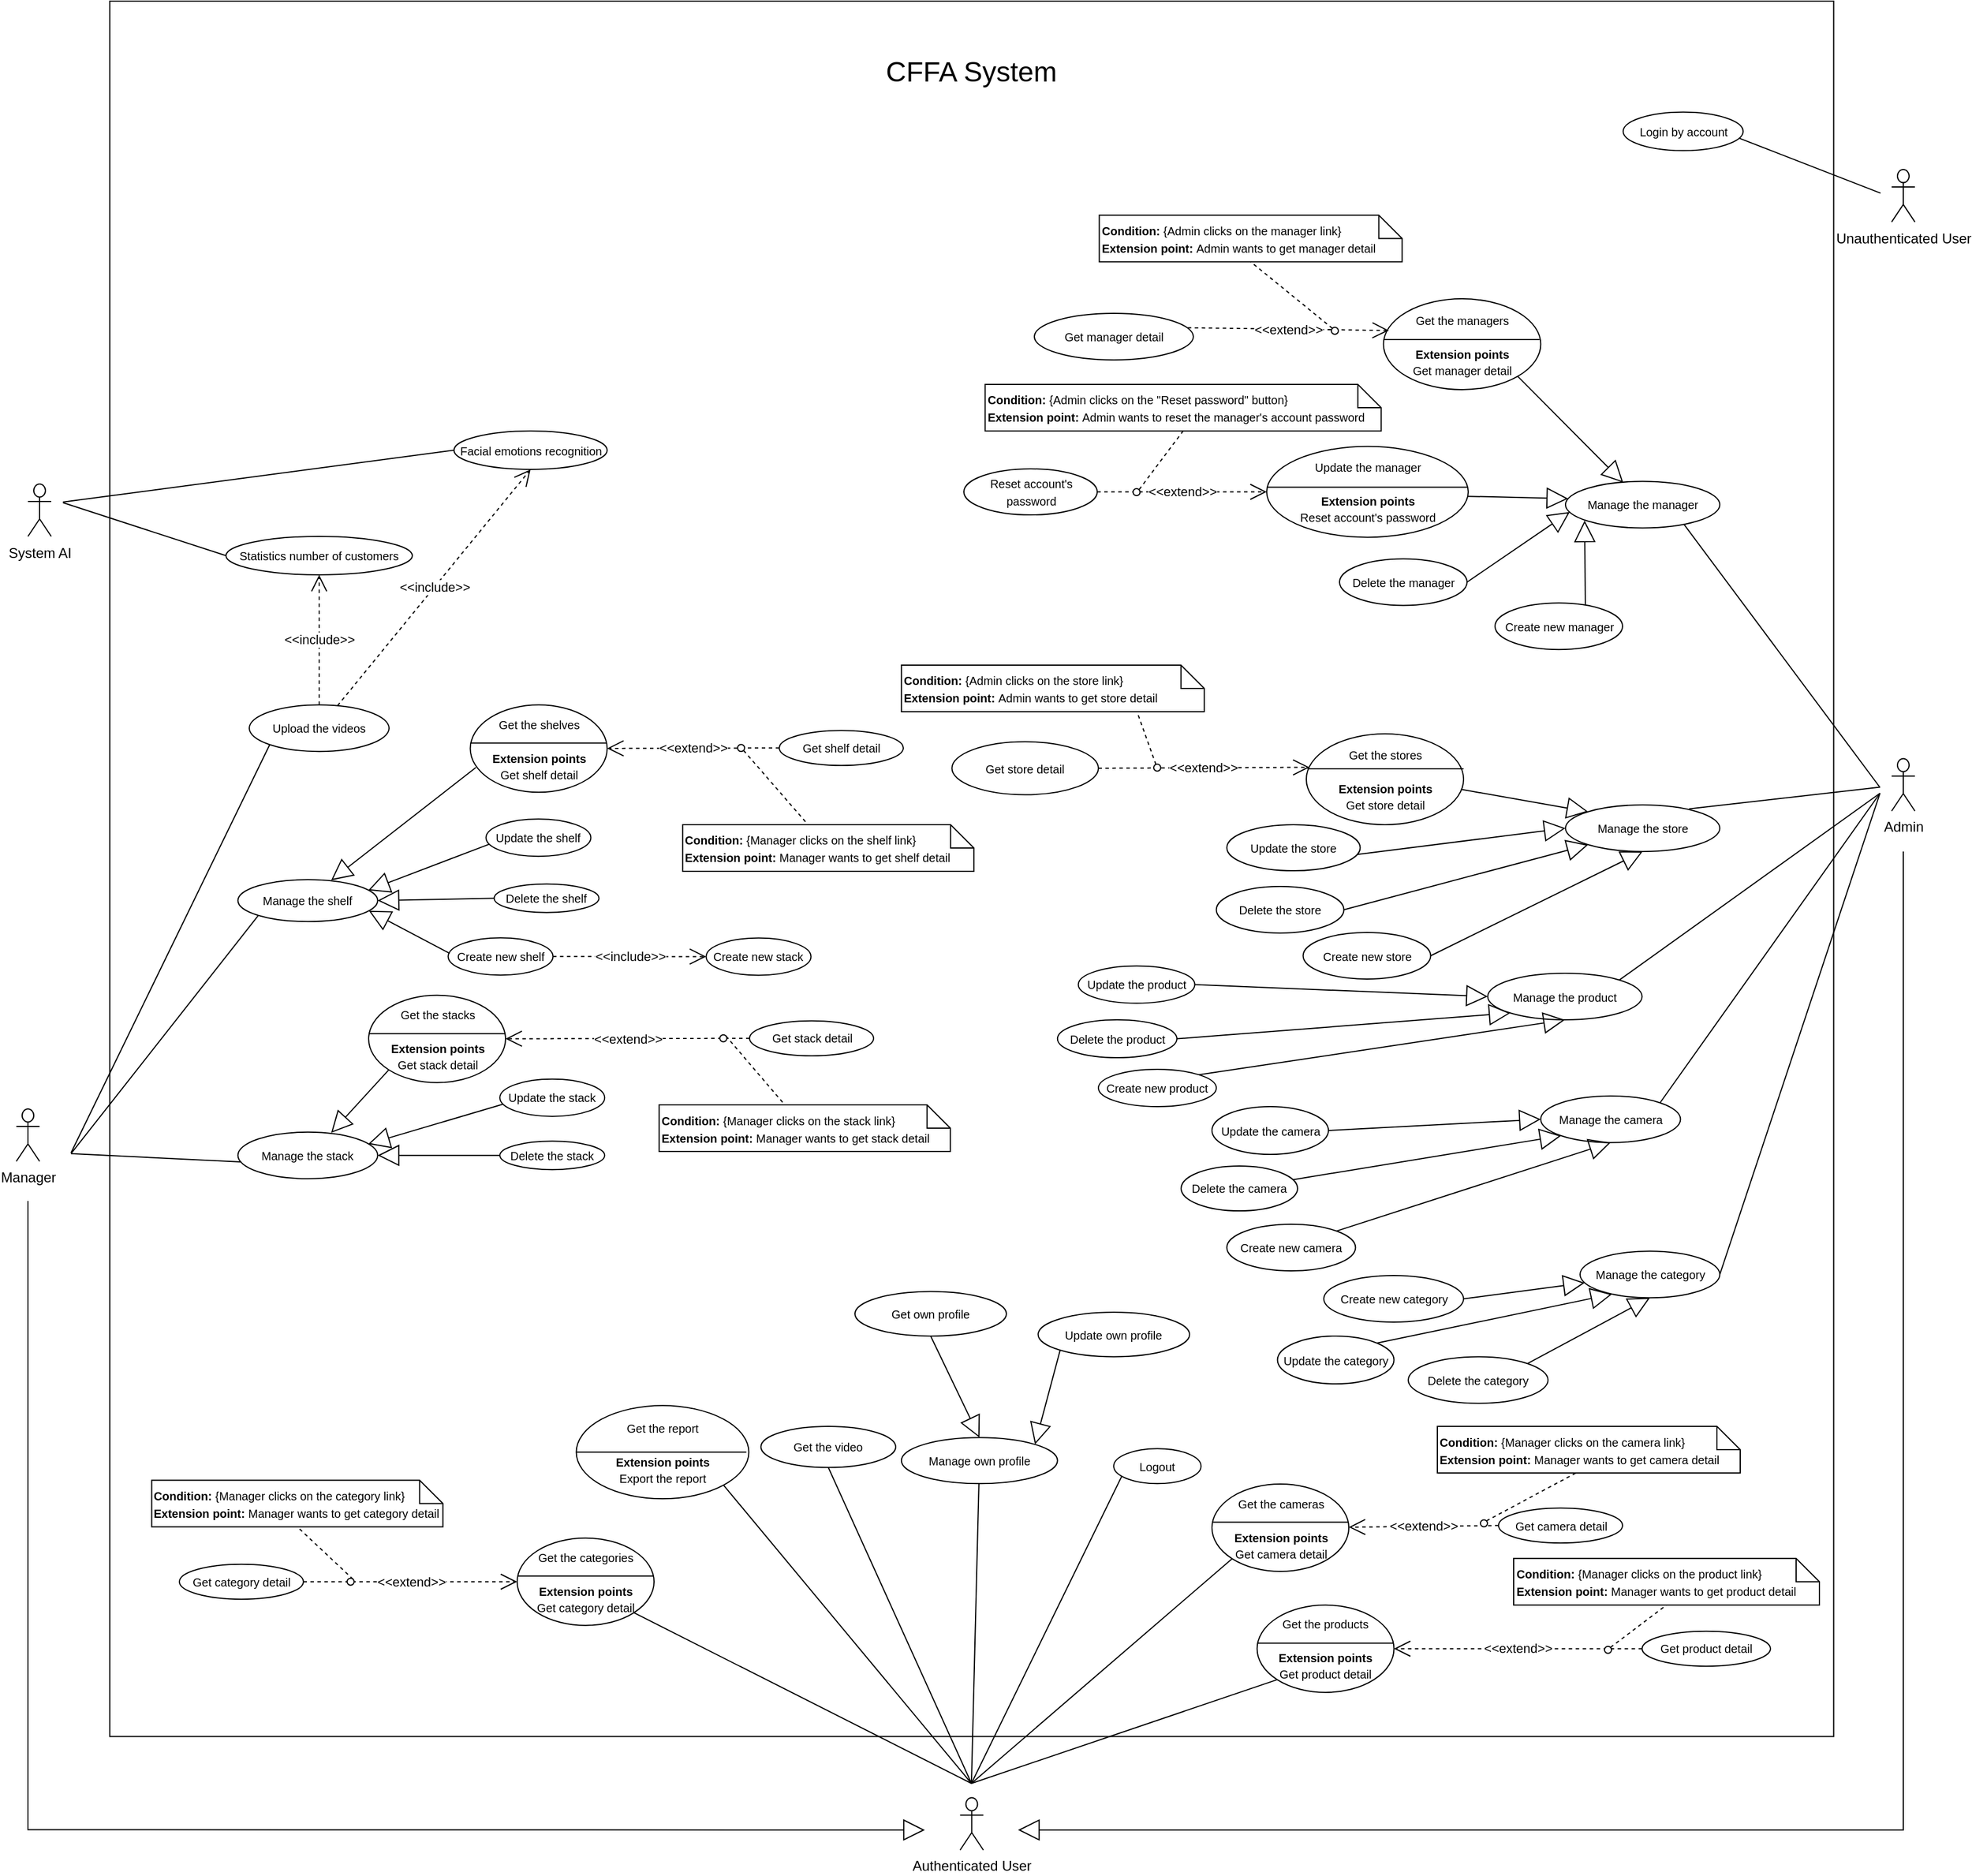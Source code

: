 <mxfile version="14.4.3" type="device" pages="6"><diagram id="6UJ6OiUAnsXP5WU5iYvn" name="UsecaseOverview"><mxGraphModel dx="1463" dy="1946" grid="1" gridSize="10" guides="1" tooltips="1" connect="1" arrows="1" fold="1" page="1" pageScale="1" pageWidth="850" pageHeight="1100" math="0" shadow="0"><root><mxCell id="0"/><mxCell id="1" parent="0"/><mxCell id="tI6X_pEvOobuKZceDdd3-5" value="" style="rounded=0;whiteSpace=wrap;html=1;" parent="1" vertex="1"><mxGeometry x="100.25" y="-1010" width="1480" height="1489.75" as="geometry"/></mxCell><mxCell id="INBuplyQTcS28SzZKjMm-4" value="&lt;span style=&quot;font-size: 24px&quot;&gt;CFFA System&lt;/span&gt;" style="text;html=1;strokeColor=none;fillColor=none;align=center;verticalAlign=middle;whiteSpace=wrap;rounded=0;" parent="1" vertex="1"><mxGeometry x="675" y="-958.75" width="330" height="20" as="geometry"/></mxCell><mxCell id="INBuplyQTcS28SzZKjMm-147" value="&lt;font style=&quot;font-size: 10px&quot;&gt;Get the shelves&lt;br&gt;&lt;br&gt;&lt;b&gt;Extension points&lt;/b&gt;&lt;br&gt;Get shelf detail&lt;br&gt;&lt;/font&gt;" style="ellipse;whiteSpace=wrap;html=1;" parent="1" vertex="1"><mxGeometry x="409.75" y="-405.88" width="117.5" height="75" as="geometry"/></mxCell><mxCell id="INBuplyQTcS28SzZKjMm-148" value="" style="line;strokeWidth=1;fillColor=none;align=left;verticalAlign=middle;spacingTop=-1;spacingLeft=3;spacingRight=3;rotatable=0;labelPosition=right;points=[];portConstraint=eastwest;fontSize=18;" parent="1" vertex="1"><mxGeometry x="409.75" y="-377.13" width="117" height="8" as="geometry"/></mxCell><mxCell id="INBuplyQTcS28SzZKjMm-149" value="&lt;font style=&quot;font-size: 10px&quot;&gt;Get shelf detail&lt;br&gt;&lt;/font&gt;" style="ellipse;whiteSpace=wrap;html=1;" parent="1" vertex="1"><mxGeometry x="675" y="-383.88" width="106.5" height="30" as="geometry"/></mxCell><mxCell id="INBuplyQTcS28SzZKjMm-152" value="&amp;lt;&amp;lt;extend&amp;gt;&amp;gt;" style="endArrow=open;endSize=12;dashed=1;html=1;exitX=0;exitY=0.5;exitDx=0;exitDy=0;" parent="1" source="INBuplyQTcS28SzZKjMm-149" target="INBuplyQTcS28SzZKjMm-147" edge="1"><mxGeometry width="160" relative="1" as="geometry"><mxPoint x="683.75" y="-34.3" as="sourcePoint"/><mxPoint x="843.75" y="-33.88" as="targetPoint"/></mxGeometry></mxCell><mxCell id="INBuplyQTcS28SzZKjMm-153" value="&lt;font style=&quot;font-size: 10px&quot;&gt;&lt;b&gt;Condition: &lt;/b&gt;{Manager clicks on the&amp;nbsp;&lt;span style=&quot;text-align: center&quot;&gt;shelf&lt;/span&gt;&amp;nbsp;link}&lt;br&gt;&lt;b&gt;Extension point:&amp;nbsp;&lt;/b&gt;Manager&amp;nbsp;wants to get&amp;nbsp;&lt;span style=&quot;text-align: center&quot;&gt;shelf&lt;/span&gt;&amp;nbsp;detail&lt;/font&gt;" style="shape=note;size=20;whiteSpace=wrap;html=1;align=left;" parent="1" vertex="1"><mxGeometry x="592.12" y="-303" width="250" height="40" as="geometry"/></mxCell><mxCell id="INBuplyQTcS28SzZKjMm-154" value="" style="endArrow=none;dashed=1;html=1;exitX=1;exitY=1;exitDx=0;exitDy=0;" parent="1" source="INBuplyQTcS28SzZKjMm-155" target="INBuplyQTcS28SzZKjMm-153" edge="1"><mxGeometry width="50" height="50" relative="1" as="geometry"><mxPoint x="593.75" y="29.12" as="sourcePoint"/><mxPoint x="643.75" y="-20.88" as="targetPoint"/></mxGeometry></mxCell><mxCell id="INBuplyQTcS28SzZKjMm-155" value="" style="ellipse;whiteSpace=wrap;html=1;aspect=fixed;" parent="1" vertex="1"><mxGeometry x="639.25" y="-371.88" width="6" height="6" as="geometry"/></mxCell><mxCell id="INBuplyQTcS28SzZKjMm-156" value="&lt;font style=&quot;font-size: 10px&quot;&gt;Update the&amp;nbsp;&lt;/font&gt;&lt;span style=&quot;font-size: 10px&quot;&gt;shelf&lt;/span&gt;" style="ellipse;whiteSpace=wrap;html=1;fillColor=#ffffff;gradientColor=none;" parent="1" vertex="1"><mxGeometry x="423.25" y="-307.88" width="90" height="32" as="geometry"/></mxCell><mxCell id="INBuplyQTcS28SzZKjMm-157" value="&lt;font style=&quot;font-size: 10px&quot;&gt;Delete the&amp;nbsp;&lt;/font&gt;&lt;span style=&quot;font-size: 10px&quot;&gt;shelf&lt;/span&gt;" style="ellipse;whiteSpace=wrap;html=1;fillColor=#ffffff;gradientColor=none;" parent="1" vertex="1"><mxGeometry x="430.25" y="-252.13" width="90" height="24.5" as="geometry"/></mxCell><mxCell id="INBuplyQTcS28SzZKjMm-158" value="&lt;span style=&quot;font-size: 10px&quot;&gt;Create new&amp;nbsp;&lt;/span&gt;&lt;span style=&quot;font-size: 10px&quot;&gt;shelf&lt;/span&gt;" style="ellipse;whiteSpace=wrap;html=1;fillColor=#ffffff;gradientColor=none;" parent="1" vertex="1"><mxGeometry x="390.75" y="-205.88" width="90" height="32" as="geometry"/></mxCell><mxCell id="INBuplyQTcS28SzZKjMm-292" value="&lt;font style=&quot;font-size: 10px&quot;&gt;Get the report&lt;br&gt;&lt;br&gt;&lt;b&gt;Extension points&lt;br&gt;&lt;/b&gt;Export the report&lt;br&gt;&lt;/font&gt;" style="ellipse;whiteSpace=wrap;html=1;fillColor=#ffffff;gradientColor=none;" parent="1" vertex="1"><mxGeometry x="500.75" y="195.64" width="148.12" height="80" as="geometry"/></mxCell><mxCell id="INBuplyQTcS28SzZKjMm-295" value="&lt;font style=&quot;font-size: 10px&quot;&gt;Get the video&lt;br&gt;&lt;/font&gt;" style="ellipse;whiteSpace=wrap;html=1;fillColor=#ffffff;gradientColor=none;" parent="1" vertex="1"><mxGeometry x="659.25" y="213.5" width="115.75" height="35.25" as="geometry"/></mxCell><mxCell id="INBuplyQTcS28SzZKjMm-304" value="&lt;font style=&quot;font-size: 10px&quot;&gt;Manage the category&lt;/font&gt;" style="ellipse;whiteSpace=wrap;html=1;fillColor=#ffffff;gradientColor=none;" parent="1" vertex="1"><mxGeometry x="1362.5" y="63.13" width="120" height="40" as="geometry"/></mxCell><mxCell id="INBuplyQTcS28SzZKjMm-305" value="&lt;font style=&quot;font-size: 10px&quot;&gt;Create new category&lt;/font&gt;" style="ellipse;whiteSpace=wrap;html=1;fillColor=#ffffff;gradientColor=none;" parent="1" vertex="1"><mxGeometry x="1142.5" y="84" width="120" height="40" as="geometry"/></mxCell><mxCell id="INBuplyQTcS28SzZKjMm-307" value="" style="endArrow=block;endSize=16;endFill=0;html=1;exitX=1;exitY=0.5;exitDx=0;exitDy=0;" parent="1" source="INBuplyQTcS28SzZKjMm-305" target="INBuplyQTcS28SzZKjMm-304" edge="1"><mxGeometry width="160" relative="1" as="geometry"><mxPoint x="121.75" y="537.25" as="sourcePoint"/><mxPoint x="281.75" y="537.25" as="targetPoint"/></mxGeometry></mxCell><mxCell id="INBuplyQTcS28SzZKjMm-309" value="" style="endArrow=none;html=1;rounded=0;entryX=1;entryY=0.5;entryDx=0;entryDy=0;" parent="1" target="INBuplyQTcS28SzZKjMm-304" edge="1"><mxGeometry relative="1" as="geometry"><mxPoint x="1620" y="-330" as="sourcePoint"/><mxPoint x="77.004" y="961.108" as="targetPoint"/></mxGeometry></mxCell><mxCell id="INBuplyQTcS28SzZKjMm-310" value="Authenticated User" style="shape=umlActor;verticalLabelPosition=bottom;verticalAlign=top;html=1;outlineConnect=0;" parent="1" vertex="1"><mxGeometry x="830.25" y="532.25" width="20" height="45" as="geometry"/></mxCell><mxCell id="INBuplyQTcS28SzZKjMm-311" value="" style="endArrow=block;endSize=16;endFill=0;html=1;rounded=0;" parent="1" edge="1"><mxGeometry width="160" relative="1" as="geometry"><mxPoint x="30" y="20" as="sourcePoint"/><mxPoint x="800" y="560" as="targetPoint"/><Array as="points"><mxPoint x="30" y="559.75"/></Array></mxGeometry></mxCell><mxCell id="INBuplyQTcS28SzZKjMm-312" value="&lt;font style=&quot;font-size: 10px&quot;&gt;Logout&lt;/font&gt;" style="ellipse;whiteSpace=wrap;html=1;fillColor=#ffffff;gradientColor=none;" parent="1" vertex="1"><mxGeometry x="962.13" y="232.64" width="75" height="30" as="geometry"/></mxCell><mxCell id="INBuplyQTcS28SzZKjMm-321" value="" style="endArrow=none;html=1;rounded=0;exitX=0.094;exitY=0.781;exitDx=0;exitDy=0;exitPerimeter=0;" parent="1" source="INBuplyQTcS28SzZKjMm-312" edge="1"><mxGeometry relative="1" as="geometry"><mxPoint x="797.25" y="400.25" as="sourcePoint"/><mxPoint x="840" y="520" as="targetPoint"/></mxGeometry></mxCell><mxCell id="INBuplyQTcS28SzZKjMm-323" value="Admin" style="shape=umlActor;verticalLabelPosition=bottom;verticalAlign=top;html=1;outlineConnect=0;" parent="1" vertex="1"><mxGeometry x="1630" y="-359.75" width="20" height="45" as="geometry"/></mxCell><mxCell id="INBuplyQTcS28SzZKjMm-324" value="Unauthenticated User" style="shape=umlActor;verticalLabelPosition=bottom;verticalAlign=top;html=1;outlineConnect=0;" parent="1" vertex="1"><mxGeometry x="1630" y="-865.44" width="20" height="45" as="geometry"/></mxCell><mxCell id="INBuplyQTcS28SzZKjMm-329" value="&lt;font style=&quot;font-size: 10px&quot;&gt;Get the managers&lt;br&gt;&lt;br&gt;&lt;b&gt;Extension points&lt;/b&gt;&lt;br&gt;Get manager detail&lt;br&gt;&lt;/font&gt;" style="ellipse;whiteSpace=wrap;html=1;" parent="1" vertex="1"><mxGeometry x="1193.75" y="-754.5" width="135" height="78" as="geometry"/></mxCell><mxCell id="INBuplyQTcS28SzZKjMm-330" value="&lt;font style=&quot;font-size: 10px&quot;&gt;Get manager detail&lt;br&gt;&lt;/font&gt;" style="ellipse;whiteSpace=wrap;html=1;" parent="1" vertex="1"><mxGeometry x="894.0" y="-742" width="136.5" height="40" as="geometry"/></mxCell><mxCell id="INBuplyQTcS28SzZKjMm-331" value="&amp;lt;&amp;lt;extend&amp;gt;&amp;gt;" style="endArrow=open;endSize=12;dashed=1;html=1;entryX=0.034;entryY=0.349;entryDx=0;entryDy=0;entryPerimeter=0;exitX=0.965;exitY=0.309;exitDx=0;exitDy=0;exitPerimeter=0;" parent="1" source="INBuplyQTcS28SzZKjMm-330" target="INBuplyQTcS28SzZKjMm-329" edge="1"><mxGeometry width="160" relative="1" as="geometry"><mxPoint x="1986" y="-230" as="sourcePoint"/><mxPoint x="1914" y="-193" as="targetPoint"/></mxGeometry></mxCell><mxCell id="INBuplyQTcS28SzZKjMm-332" value="&lt;font style=&quot;font-size: 10px&quot;&gt;&lt;b&gt;Condition: &lt;/b&gt;{Admin&amp;nbsp;clicks on the&amp;nbsp;&lt;span style=&quot;text-align: center&quot;&gt;manager&lt;/span&gt;&amp;nbsp;link}&lt;br&gt;&lt;b&gt;Extension point:&amp;nbsp;&lt;/b&gt;Admin&amp;nbsp;wants to get&amp;nbsp;&lt;span style=&quot;text-align: center&quot;&gt;manager&lt;/span&gt;&amp;nbsp;detail&lt;/font&gt;" style="shape=note;size=20;whiteSpace=wrap;html=1;align=left;" parent="1" vertex="1"><mxGeometry x="949.75" y="-826.25" width="260" height="40" as="geometry"/></mxCell><mxCell id="INBuplyQTcS28SzZKjMm-333" value="" style="endArrow=none;dashed=1;html=1;entryX=0.5;entryY=1;entryDx=0;entryDy=0;entryPerimeter=0;exitX=0;exitY=0;exitDx=0;exitDy=0;" parent="1" source="INBuplyQTcS28SzZKjMm-334" target="INBuplyQTcS28SzZKjMm-332" edge="1"><mxGeometry width="50" height="50" relative="1" as="geometry"><mxPoint x="1679" y="-130" as="sourcePoint"/><mxPoint x="1729" y="-180" as="targetPoint"/></mxGeometry></mxCell><mxCell id="INBuplyQTcS28SzZKjMm-334" value="" style="ellipse;whiteSpace=wrap;html=1;aspect=fixed;" parent="1" vertex="1"><mxGeometry x="1149" y="-730" width="6" height="6" as="geometry"/></mxCell><mxCell id="INBuplyQTcS28SzZKjMm-352" value="" style="line;strokeWidth=1;fillColor=none;align=left;verticalAlign=middle;spacingTop=-1;spacingLeft=3;spacingRight=3;rotatable=0;labelPosition=right;points=[];portConstraint=eastwest;" parent="1" vertex="1"><mxGeometry x="1193.75" y="-723.5" width="134" height="8" as="geometry"/></mxCell><mxCell id="INBuplyQTcS28SzZKjMm-353" value="" style="endArrow=none;html=1;rounded=0;exitX=0.766;exitY=0.913;exitDx=0;exitDy=0;exitPerimeter=0;" parent="1" source="VjTI8gnujte1KdAlJKVW-103" edge="1"><mxGeometry relative="1" as="geometry"><mxPoint x="1550" y="-434.94" as="sourcePoint"/><mxPoint x="1620" y="-335" as="targetPoint"/></mxGeometry></mxCell><mxCell id="INBuplyQTcS28SzZKjMm-354" value="&lt;span style=&quot;font-size: 10px&quot;&gt;Login by account&lt;/span&gt;" style="ellipse;whiteSpace=wrap;html=1;fillColor=#ffffff;gradientColor=none;" parent="1" vertex="1"><mxGeometry x="1399.5" y="-914.69" width="103" height="33" as="geometry"/></mxCell><mxCell id="INBuplyQTcS28SzZKjMm-356" value="" style="endArrow=none;html=1;rounded=0;exitX=0.972;exitY=0.682;exitDx=0;exitDy=0;exitPerimeter=0;" parent="1" source="INBuplyQTcS28SzZKjMm-354" edge="1"><mxGeometry relative="1" as="geometry"><mxPoint x="1410.5" y="-848.19" as="sourcePoint"/><mxPoint x="1620.5" y="-845.19" as="targetPoint"/></mxGeometry></mxCell><mxCell id="INBuplyQTcS28SzZKjMm-360" value="" style="endArrow=block;endSize=16;endFill=0;html=1;rounded=0;" parent="1" edge="1"><mxGeometry width="160" relative="1" as="geometry"><mxPoint x="1640" y="-280" as="sourcePoint"/><mxPoint x="880" y="560" as="targetPoint"/><Array as="points"><mxPoint x="1640" y="560"/></Array></mxGeometry></mxCell><mxCell id="VjTI8gnujte1KdAlJKVW-1" value="&lt;font style=&quot;font-size: 10px&quot;&gt;Manage the shelf&lt;/font&gt;" style="ellipse;whiteSpace=wrap;html=1;" parent="1" vertex="1"><mxGeometry x="210.25" y="-255.88" width="120" height="36" as="geometry"/></mxCell><mxCell id="VjTI8gnujte1KdAlJKVW-13" value="" style="endArrow=block;endSize=16;endFill=0;html=1;entryX=0.667;entryY=0.017;entryDx=0;entryDy=0;entryPerimeter=0;exitX=0.041;exitY=0.717;exitDx=0;exitDy=0;exitPerimeter=0;" parent="1" source="INBuplyQTcS28SzZKjMm-147" target="VjTI8gnujte1KdAlJKVW-1" edge="1"><mxGeometry width="160" relative="1" as="geometry"><mxPoint x="429.25" y="-288.88" as="sourcePoint"/><mxPoint x="292.05" y="-269.88" as="targetPoint"/></mxGeometry></mxCell><mxCell id="VjTI8gnujte1KdAlJKVW-14" value="" style="endArrow=block;endSize=16;endFill=0;html=1;entryX=0.933;entryY=0.255;entryDx=0;entryDy=0;entryPerimeter=0;exitX=0.032;exitY=0.673;exitDx=0;exitDy=0;exitPerimeter=0;" parent="1" source="INBuplyQTcS28SzZKjMm-156" target="VjTI8gnujte1KdAlJKVW-1" edge="1"><mxGeometry width="160" relative="1" as="geometry"><mxPoint x="424.568" y="-342.105" as="sourcePoint"/><mxPoint x="300.29" y="-249.2" as="targetPoint"/></mxGeometry></mxCell><mxCell id="VjTI8gnujte1KdAlJKVW-15" value="" style="endArrow=block;endSize=16;endFill=0;html=1;entryX=1;entryY=0.5;entryDx=0;entryDy=0;exitX=0;exitY=0.5;exitDx=0;exitDy=0;" parent="1" source="INBuplyQTcS28SzZKjMm-157" target="VjTI8gnujte1KdAlJKVW-1" edge="1"><mxGeometry width="160" relative="1" as="geometry"><mxPoint x="443.13" y="-276.344" as="sourcePoint"/><mxPoint x="332.21" y="-239.68" as="targetPoint"/></mxGeometry></mxCell><mxCell id="VjTI8gnujte1KdAlJKVW-16" value="" style="endArrow=block;endSize=16;endFill=0;html=1;entryX=0.937;entryY=0.743;entryDx=0;entryDy=0;exitX=0.015;exitY=0.417;exitDx=0;exitDy=0;entryPerimeter=0;exitPerimeter=0;" parent="1" source="INBuplyQTcS28SzZKjMm-158" target="VjTI8gnujte1KdAlJKVW-1" edge="1"><mxGeometry width="160" relative="1" as="geometry"><mxPoint x="440.25" y="-229.88" as="sourcePoint"/><mxPoint x="340.25" y="-229.88" as="targetPoint"/></mxGeometry></mxCell><mxCell id="VjTI8gnujte1KdAlJKVW-18" value="" style="endArrow=none;html=1;rounded=0;entryX=0;entryY=1;entryDx=0;entryDy=0;" parent="1" target="VjTI8gnujte1KdAlJKVW-1" edge="1"><mxGeometry relative="1" as="geometry"><mxPoint x="67" y="-20.63" as="sourcePoint"/><mxPoint x="179.574" y="1047.798" as="targetPoint"/></mxGeometry></mxCell><mxCell id="VjTI8gnujte1KdAlJKVW-19" value="&lt;font style=&quot;font-size: 10px&quot;&gt;Get the stacks&lt;br&gt;&lt;br&gt;&lt;b&gt;Extension points&lt;/b&gt;&lt;br&gt;Get stack detail&lt;br&gt;&lt;/font&gt;" style="ellipse;whiteSpace=wrap;html=1;" parent="1" vertex="1"><mxGeometry x="322.5" y="-156.63" width="117.5" height="75" as="geometry"/></mxCell><mxCell id="VjTI8gnujte1KdAlJKVW-20" value="" style="line;strokeWidth=1;fillColor=none;align=left;verticalAlign=middle;spacingTop=-1;spacingLeft=3;spacingRight=3;rotatable=0;labelPosition=right;points=[];portConstraint=eastwest;fontSize=18;" parent="1" vertex="1"><mxGeometry x="322.75" y="-127.63" width="117" height="8" as="geometry"/></mxCell><mxCell id="VjTI8gnujte1KdAlJKVW-21" value="&lt;font style=&quot;font-size: 10px&quot;&gt;Get stack detail&lt;br&gt;&lt;/font&gt;" style="ellipse;whiteSpace=wrap;html=1;" parent="1" vertex="1"><mxGeometry x="649.5" y="-134.63" width="106.5" height="30" as="geometry"/></mxCell><mxCell id="VjTI8gnujte1KdAlJKVW-22" value="&amp;lt;&amp;lt;extend&amp;gt;&amp;gt;" style="endArrow=open;endSize=12;dashed=1;html=1;exitX=0;exitY=0.5;exitDx=0;exitDy=0;" parent="1" source="VjTI8gnujte1KdAlJKVW-21" target="VjTI8gnujte1KdAlJKVW-19" edge="1"><mxGeometry width="160" relative="1" as="geometry"><mxPoint x="690" y="272.45" as="sourcePoint"/><mxPoint x="850" y="272.87" as="targetPoint"/></mxGeometry></mxCell><mxCell id="VjTI8gnujte1KdAlJKVW-23" value="&lt;font style=&quot;font-size: 10px&quot;&gt;&lt;b&gt;Condition: &lt;/b&gt;{Manager&amp;nbsp;clicks on the&amp;nbsp;&lt;span style=&quot;text-align: center&quot;&gt;stack&lt;/span&gt;&amp;nbsp;link}&lt;br&gt;&lt;b&gt;Extension point:&amp;nbsp;&lt;/b&gt;Manager&amp;nbsp;wants to get&amp;nbsp;&lt;span style=&quot;text-align: center&quot;&gt;stack&lt;/span&gt;&amp;nbsp;detail&lt;/font&gt;" style="shape=note;size=20;whiteSpace=wrap;html=1;align=left;" parent="1" vertex="1"><mxGeometry x="571.87" y="-62.5" width="250" height="40" as="geometry"/></mxCell><mxCell id="VjTI8gnujte1KdAlJKVW-24" value="" style="endArrow=none;dashed=1;html=1;exitX=1;exitY=0;exitDx=0;exitDy=0;" parent="1" source="VjTI8gnujte1KdAlJKVW-25" target="VjTI8gnujte1KdAlJKVW-23" edge="1"><mxGeometry width="50" height="50" relative="1" as="geometry"><mxPoint x="593" y="217.87" as="sourcePoint"/><mxPoint x="681.25" y="-156.63" as="targetPoint"/></mxGeometry></mxCell><mxCell id="VjTI8gnujte1KdAlJKVW-25" value="" style="ellipse;whiteSpace=wrap;html=1;aspect=fixed;" parent="1" vertex="1"><mxGeometry x="624" y="-122.63" width="6" height="6" as="geometry"/></mxCell><mxCell id="VjTI8gnujte1KdAlJKVW-26" value="&lt;font style=&quot;font-size: 10px&quot;&gt;Update the&amp;nbsp;&lt;/font&gt;&lt;span style=&quot;font-size: 10px&quot;&gt;stack&lt;/span&gt;" style="ellipse;whiteSpace=wrap;html=1;fillColor=#ffffff;gradientColor=none;" parent="1" vertex="1"><mxGeometry x="435.13" y="-84.63" width="90" height="32" as="geometry"/></mxCell><mxCell id="VjTI8gnujte1KdAlJKVW-27" value="&lt;font style=&quot;font-size: 10px&quot;&gt;&lt;font style=&quot;font-size: 10px&quot;&gt;Delete the&amp;nbsp;&lt;/font&gt;stack&lt;/font&gt;" style="ellipse;whiteSpace=wrap;html=1;fillColor=#ffffff;gradientColor=none;" parent="1" vertex="1"><mxGeometry x="435.13" y="-31.38" width="90" height="24.5" as="geometry"/></mxCell><mxCell id="VjTI8gnujte1KdAlJKVW-28" value="&lt;font style=&quot;font-size: 10px&quot;&gt;Create new&amp;nbsp;stack&lt;/font&gt;" style="ellipse;whiteSpace=wrap;html=1;fillColor=#ffffff;gradientColor=none;" parent="1" vertex="1"><mxGeometry x="612.25" y="-205.76" width="90" height="32" as="geometry"/></mxCell><mxCell id="VjTI8gnujte1KdAlJKVW-30" value="&lt;font style=&quot;font-size: 10px&quot;&gt;Manage the stack&lt;/font&gt;" style="ellipse;whiteSpace=wrap;html=1;" parent="1" vertex="1"><mxGeometry x="210.25" y="-39.13" width="120" height="40" as="geometry"/></mxCell><mxCell id="VjTI8gnujte1KdAlJKVW-31" value="" style="endArrow=block;endSize=16;endFill=0;html=1;entryX=0.667;entryY=0.017;entryDx=0;entryDy=0;entryPerimeter=0;exitX=0;exitY=1;exitDx=0;exitDy=0;" parent="1" source="VjTI8gnujte1KdAlJKVW-19" target="VjTI8gnujte1KdAlJKVW-30" edge="1"><mxGeometry width="160" relative="1" as="geometry"><mxPoint x="435.5" y="17.87" as="sourcePoint"/><mxPoint x="298.3" y="36.87" as="targetPoint"/></mxGeometry></mxCell><mxCell id="VjTI8gnujte1KdAlJKVW-32" value="" style="endArrow=block;endSize=16;endFill=0;html=1;entryX=0.933;entryY=0.255;entryDx=0;entryDy=0;entryPerimeter=0;exitX=0.032;exitY=0.673;exitDx=0;exitDy=0;exitPerimeter=0;" parent="1" source="VjTI8gnujte1KdAlJKVW-26" target="VjTI8gnujte1KdAlJKVW-30" edge="1"><mxGeometry width="160" relative="1" as="geometry"><mxPoint x="430.818" y="-35.355" as="sourcePoint"/><mxPoint x="306.54" y="57.55" as="targetPoint"/></mxGeometry></mxCell><mxCell id="VjTI8gnujte1KdAlJKVW-33" value="" style="endArrow=block;endSize=16;endFill=0;html=1;entryX=1;entryY=0.5;entryDx=0;entryDy=0;exitX=0;exitY=0.5;exitDx=0;exitDy=0;" parent="1" source="VjTI8gnujte1KdAlJKVW-27" target="VjTI8gnujte1KdAlJKVW-30" edge="1"><mxGeometry width="160" relative="1" as="geometry"><mxPoint x="449.38" y="30.406" as="sourcePoint"/><mxPoint x="338.46" y="67.07" as="targetPoint"/></mxGeometry></mxCell><mxCell id="VjTI8gnujte1KdAlJKVW-36" value="" style="endArrow=none;html=1;rounded=0;entryX=0.024;entryY=0.642;entryDx=0;entryDy=0;entryPerimeter=0;" parent="1" target="VjTI8gnujte1KdAlJKVW-30" edge="1"><mxGeometry relative="1" as="geometry"><mxPoint x="67" y="-20.63" as="sourcePoint"/><mxPoint x="234.574" y="-360.988" as="targetPoint"/></mxGeometry></mxCell><mxCell id="VjTI8gnujte1KdAlJKVW-37" value="&lt;font style=&quot;font-size: 10px&quot;&gt;Get the products&lt;br&gt;&lt;br&gt;&lt;b&gt;Extension points&lt;/b&gt;&lt;br&gt;Get product detail&lt;br&gt;&lt;/font&gt;" style="ellipse;whiteSpace=wrap;html=1;" parent="1" vertex="1"><mxGeometry x="1085.25" y="366.88" width="117.5" height="75" as="geometry"/></mxCell><mxCell id="VjTI8gnujte1KdAlJKVW-38" value="" style="line;strokeWidth=1;fillColor=none;align=left;verticalAlign=middle;spacingTop=-1;spacingLeft=3;spacingRight=3;rotatable=0;labelPosition=right;points=[];portConstraint=eastwest;fontSize=18;" parent="1" vertex="1"><mxGeometry x="1085.25" y="395.63" width="117" height="8" as="geometry"/></mxCell><mxCell id="VjTI8gnujte1KdAlJKVW-39" value="&lt;font style=&quot;font-size: 10px&quot;&gt;Get product detail&lt;br&gt;&lt;/font&gt;" style="ellipse;whiteSpace=wrap;html=1;" parent="1" vertex="1"><mxGeometry x="1415.75" y="389.38" width="110.25" height="30" as="geometry"/></mxCell><mxCell id="VjTI8gnujte1KdAlJKVW-40" value="&amp;lt;&amp;lt;extend&amp;gt;&amp;gt;" style="endArrow=open;endSize=12;dashed=1;html=1;exitX=0;exitY=0.5;exitDx=0;exitDy=0;" parent="1" source="VjTI8gnujte1KdAlJKVW-39" target="VjTI8gnujte1KdAlJKVW-37" edge="1"><mxGeometry width="160" relative="1" as="geometry"><mxPoint x="1420" y="404" as="sourcePoint"/><mxPoint x="1167.37" y="408.5" as="targetPoint"/></mxGeometry></mxCell><mxCell id="VjTI8gnujte1KdAlJKVW-41" value="&lt;font style=&quot;font-size: 10px&quot;&gt;&lt;b&gt;Condition: &lt;/b&gt;{Manager&amp;nbsp;clicks on the&amp;nbsp;&lt;span style=&quot;text-align: center&quot;&gt;product&lt;/span&gt;&amp;nbsp;link}&lt;br&gt;&lt;b&gt;Extension point:&amp;nbsp;&lt;/b&gt;Manager&amp;nbsp;wants to get&amp;nbsp;&lt;span style=&quot;text-align: center&quot;&gt;product&lt;/span&gt;&amp;nbsp;detail&lt;/font&gt;" style="shape=note;size=20;whiteSpace=wrap;html=1;align=left;" parent="1" vertex="1"><mxGeometry x="1305.5" y="326.88" width="262.5" height="40" as="geometry"/></mxCell><mxCell id="VjTI8gnujte1KdAlJKVW-42" value="" style="endArrow=none;dashed=1;html=1;entryX=0.5;entryY=1;entryDx=0;entryDy=0;entryPerimeter=0;exitX=1;exitY=0;exitDx=0;exitDy=0;" parent="1" source="VjTI8gnujte1KdAlJKVW-43" target="VjTI8gnujte1KdAlJKVW-41" edge="1"><mxGeometry width="50" height="50" relative="1" as="geometry"><mxPoint x="1282" y="770.63" as="sourcePoint"/><mxPoint x="1332" y="720.63" as="targetPoint"/></mxGeometry></mxCell><mxCell id="VjTI8gnujte1KdAlJKVW-43" value="" style="ellipse;whiteSpace=wrap;html=1;aspect=fixed;" parent="1" vertex="1"><mxGeometry x="1383.5" y="402.38" width="6" height="6" as="geometry"/></mxCell><mxCell id="VjTI8gnujte1KdAlJKVW-44" value="&lt;font style=&quot;font-size: 10px&quot;&gt;Update the product&lt;/font&gt;" style="ellipse;whiteSpace=wrap;html=1;fillColor=#ffffff;gradientColor=none;" parent="1" vertex="1"><mxGeometry x="931.75" y="-181.75" width="100" height="32" as="geometry"/></mxCell><mxCell id="VjTI8gnujte1KdAlJKVW-45" value="&lt;font style=&quot;font-size: 10px&quot;&gt;Delete the product&lt;/font&gt;" style="ellipse;whiteSpace=wrap;html=1;fillColor=#ffffff;gradientColor=none;" parent="1" vertex="1"><mxGeometry x="913.88" y="-135.5" width="102.5" height="32.5" as="geometry"/></mxCell><mxCell id="VjTI8gnujte1KdAlJKVW-46" value="&lt;span style=&quot;font-size: 10px&quot;&gt;Create new product&lt;/span&gt;" style="ellipse;whiteSpace=wrap;html=1;fillColor=#ffffff;gradientColor=none;" parent="1" vertex="1"><mxGeometry x="949.0" y="-93" width="101.25" height="32" as="geometry"/></mxCell><mxCell id="VjTI8gnujte1KdAlJKVW-48" value="&lt;font style=&quot;font-size: 10px&quot;&gt;Manage the product&lt;/font&gt;" style="ellipse;whiteSpace=wrap;html=1;" parent="1" vertex="1"><mxGeometry x="1283.25" y="-175.5" width="132.5" height="40" as="geometry"/></mxCell><mxCell id="VjTI8gnujte1KdAlJKVW-50" value="" style="endArrow=block;endSize=16;endFill=0;html=1;entryX=0;entryY=0.5;entryDx=0;entryDy=0;exitX=1;exitY=0.5;exitDx=0;exitDy=0;" parent="1" source="VjTI8gnujte1KdAlJKVW-44" target="VjTI8gnujte1KdAlJKVW-48" edge="1"><mxGeometry width="160" relative="1" as="geometry"><mxPoint x="298.068" y="-353.725" as="sourcePoint"/><mxPoint x="173.79" y="-260.82" as="targetPoint"/></mxGeometry></mxCell><mxCell id="VjTI8gnujte1KdAlJKVW-51" value="" style="endArrow=block;endSize=16;endFill=0;html=1;exitX=1;exitY=0.5;exitDx=0;exitDy=0;entryX=0;entryY=1;entryDx=0;entryDy=0;" parent="1" source="VjTI8gnujte1KdAlJKVW-45" target="VjTI8gnujte1KdAlJKVW-48" edge="1"><mxGeometry width="160" relative="1" as="geometry"><mxPoint x="316.63" y="-287.964" as="sourcePoint"/><mxPoint x="205.71" y="-251.3" as="targetPoint"/></mxGeometry></mxCell><mxCell id="VjTI8gnujte1KdAlJKVW-52" value="" style="endArrow=block;endSize=16;endFill=0;html=1;entryX=0.5;entryY=1;entryDx=0;entryDy=0;exitX=1;exitY=0;exitDx=0;exitDy=0;" parent="1" source="VjTI8gnujte1KdAlJKVW-46" target="VjTI8gnujte1KdAlJKVW-48" edge="1"><mxGeometry width="160" relative="1" as="geometry"><mxPoint x="313.75" y="-241.5" as="sourcePoint"/><mxPoint x="213.75" y="-241.5" as="targetPoint"/></mxGeometry></mxCell><mxCell id="VjTI8gnujte1KdAlJKVW-55" value="&lt;font style=&quot;font-size: 10px&quot;&gt;Get the cameras&lt;br&gt;&lt;br&gt;&lt;b&gt;Extension points&lt;/b&gt;&lt;br&gt;Get camera detail&lt;br&gt;&lt;/font&gt;" style="ellipse;whiteSpace=wrap;html=1;" parent="1" vertex="1"><mxGeometry x="1046.5" y="263.01" width="117.5" height="75" as="geometry"/></mxCell><mxCell id="VjTI8gnujte1KdAlJKVW-56" value="" style="line;strokeWidth=1;fillColor=none;align=left;verticalAlign=middle;spacingTop=-1;spacingLeft=3;spacingRight=3;rotatable=0;labelPosition=right;points=[];portConstraint=eastwest;fontSize=18;" parent="1" vertex="1"><mxGeometry x="1046.5" y="291.76" width="117" height="8" as="geometry"/></mxCell><mxCell id="VjTI8gnujte1KdAlJKVW-57" value="&lt;font style=&quot;font-size: 10px&quot;&gt;Get camera detail&lt;br&gt;&lt;/font&gt;" style="ellipse;whiteSpace=wrap;html=1;" parent="1" vertex="1"><mxGeometry x="1292.5" y="283.64" width="106.5" height="30" as="geometry"/></mxCell><mxCell id="VjTI8gnujte1KdAlJKVW-58" value="&amp;lt;&amp;lt;extend&amp;gt;&amp;gt;" style="endArrow=open;endSize=12;dashed=1;html=1;exitX=0;exitY=0.5;exitDx=0;exitDy=0;" parent="1" source="VjTI8gnujte1KdAlJKVW-57" target="VjTI8gnujte1KdAlJKVW-55" edge="1"><mxGeometry width="160" relative="1" as="geometry"><mxPoint x="693.25" y="368.46" as="sourcePoint"/><mxPoint x="853.25" y="368.88" as="targetPoint"/></mxGeometry></mxCell><mxCell id="VjTI8gnujte1KdAlJKVW-59" value="&lt;font style=&quot;font-size: 10px&quot;&gt;&lt;b&gt;Condition: &lt;/b&gt;{Manager&amp;nbsp;clicks on the&amp;nbsp;&lt;span style=&quot;text-align: center&quot;&gt;camera&lt;/span&gt;&amp;nbsp;link}&lt;br&gt;&lt;b&gt;Extension point:&amp;nbsp;&lt;/b&gt;Manager&amp;nbsp;wants to get&amp;nbsp;&lt;span style=&quot;text-align: center&quot;&gt;camera&lt;/span&gt;&amp;nbsp;detail&lt;/font&gt;" style="shape=note;size=20;whiteSpace=wrap;html=1;align=left;" parent="1" vertex="1"><mxGeometry x="1240" y="213.5" width="260" height="40" as="geometry"/></mxCell><mxCell id="VjTI8gnujte1KdAlJKVW-60" value="" style="endArrow=none;dashed=1;html=1;entryX=0.462;entryY=0.985;entryDx=0;entryDy=0;entryPerimeter=0;exitX=1;exitY=0;exitDx=0;exitDy=0;" parent="1" source="VjTI8gnujte1KdAlJKVW-61" target="VjTI8gnujte1KdAlJKVW-59" edge="1"><mxGeometry width="50" height="50" relative="1" as="geometry"><mxPoint x="1282.121" y="296.139" as="sourcePoint"/><mxPoint x="1306.25" y="875.01" as="targetPoint"/></mxGeometry></mxCell><mxCell id="VjTI8gnujte1KdAlJKVW-62" value="&lt;font style=&quot;font-size: 10px&quot;&gt;Update the&amp;nbsp;&lt;/font&gt;&lt;span style=&quot;font-size: 10px&quot;&gt;camera&lt;/span&gt;" style="ellipse;whiteSpace=wrap;html=1;fillColor=#ffffff;gradientColor=none;" parent="1" vertex="1"><mxGeometry x="1046.5" y="-61.0" width="100" height="41" as="geometry"/></mxCell><mxCell id="VjTI8gnujte1KdAlJKVW-63" value="&lt;font style=&quot;font-size: 10px&quot;&gt;Delete the camera&lt;/font&gt;" style="ellipse;whiteSpace=wrap;html=1;fillColor=#ffffff;gradientColor=none;" parent="1" vertex="1"><mxGeometry x="1020" y="-10" width="100" height="38.5" as="geometry"/></mxCell><mxCell id="VjTI8gnujte1KdAlJKVW-64" value="&lt;span style=&quot;font-size: 10px&quot;&gt;Create new&amp;nbsp;&lt;/span&gt;&lt;span style=&quot;font-size: 10px&quot;&gt;camera&lt;/span&gt;" style="ellipse;whiteSpace=wrap;html=1;fillColor=#ffffff;gradientColor=none;" parent="1" vertex="1"><mxGeometry x="1059.25" y="40" width="110.5" height="40" as="geometry"/></mxCell><mxCell id="VjTI8gnujte1KdAlJKVW-66" value="&lt;font style=&quot;font-size: 10px&quot;&gt;Manage the camera&lt;/font&gt;" style="ellipse;whiteSpace=wrap;html=1;" parent="1" vertex="1"><mxGeometry x="1328.75" y="-70.13" width="120" height="40" as="geometry"/></mxCell><mxCell id="VjTI8gnujte1KdAlJKVW-68" value="" style="endArrow=block;endSize=16;endFill=0;html=1;exitX=1;exitY=0.5;exitDx=0;exitDy=0;entryX=0;entryY=0.5;entryDx=0;entryDy=0;" parent="1" source="VjTI8gnujte1KdAlJKVW-62" target="VjTI8gnujte1KdAlJKVW-66" edge="1"><mxGeometry width="160" relative="1" as="geometry"><mxPoint x="1163.13" y="-24.13" as="sourcePoint"/><mxPoint x="1313.13" y="-9.13" as="targetPoint"/></mxGeometry></mxCell><mxCell id="VjTI8gnujte1KdAlJKVW-69" value="" style="endArrow=block;endSize=16;endFill=0;html=1;entryX=0;entryY=1;entryDx=0;entryDy=0;" parent="1" source="VjTI8gnujte1KdAlJKVW-63" target="VjTI8gnujte1KdAlJKVW-66" edge="1"><mxGeometry width="160" relative="1" as="geometry"><mxPoint x="367.76" y="-74.344" as="sourcePoint"/><mxPoint x="256.84" y="-37.68" as="targetPoint"/></mxGeometry></mxCell><mxCell id="VjTI8gnujte1KdAlJKVW-70" value="" style="endArrow=block;endSize=16;endFill=0;html=1;exitX=1;exitY=0;exitDx=0;exitDy=0;entryX=0.5;entryY=1;entryDx=0;entryDy=0;" parent="1" source="VjTI8gnujte1KdAlJKVW-64" target="VjTI8gnujte1KdAlJKVW-66" edge="1"><mxGeometry width="160" relative="1" as="geometry"><mxPoint x="364.88" y="-27.88" as="sourcePoint"/><mxPoint x="194.13" y="-303.38" as="targetPoint"/></mxGeometry></mxCell><mxCell id="VjTI8gnujte1KdAlJKVW-80" value="" style="endArrow=none;html=1;rounded=0;entryX=1;entryY=0;entryDx=0;entryDy=0;" parent="1" target="VjTI8gnujte1KdAlJKVW-48" edge="1"><mxGeometry relative="1" as="geometry"><mxPoint x="1620" y="-330" as="sourcePoint"/><mxPoint x="202.88" y="-367.07" as="targetPoint"/></mxGeometry></mxCell><mxCell id="VjTI8gnujte1KdAlJKVW-81" value="" style="endArrow=none;html=1;rounded=0;entryX=1;entryY=0;entryDx=0;entryDy=0;" parent="1" target="VjTI8gnujte1KdAlJKVW-66" edge="1"><mxGeometry relative="1" as="geometry"><mxPoint x="1620" y="-330" as="sourcePoint"/><mxPoint x="1480" y="236" as="targetPoint"/></mxGeometry></mxCell><mxCell id="VjTI8gnujte1KdAlJKVW-83" value="&lt;font style=&quot;font-size: 10px&quot;&gt;Update the&amp;nbsp;&lt;/font&gt;&lt;span style=&quot;font-size: 10px&quot;&gt;category&lt;/span&gt;" style="ellipse;whiteSpace=wrap;html=1;fillColor=#ffffff;gradientColor=none;" parent="1" vertex="1"><mxGeometry x="1102.75" y="136.01" width="100" height="41" as="geometry"/></mxCell><mxCell id="VjTI8gnujte1KdAlJKVW-84" value="" style="endArrow=block;endSize=16;endFill=0;html=1;exitX=1;exitY=0;exitDx=0;exitDy=0;" parent="1" source="VjTI8gnujte1KdAlJKVW-83" edge="1"><mxGeometry width="160" relative="1" as="geometry"><mxPoint x="439.13" y="-142.75" as="sourcePoint"/><mxPoint x="1390" y="100" as="targetPoint"/></mxGeometry></mxCell><mxCell id="VjTI8gnujte1KdAlJKVW-92" value="" style="endArrow=none;html=1;fontSize=18;entryX=0.5;entryY=1;entryDx=0;entryDy=0;" parent="1" target="INBuplyQTcS28SzZKjMm-295" edge="1"><mxGeometry width="50" height="50" relative="1" as="geometry"><mxPoint x="840" y="520" as="sourcePoint"/><mxPoint x="934.75" y="394.75" as="targetPoint"/></mxGeometry></mxCell><mxCell id="VjTI8gnujte1KdAlJKVW-93" value="" style="endArrow=none;html=1;fontSize=18;entryX=1;entryY=1;entryDx=0;entryDy=0;" parent="1" target="INBuplyQTcS28SzZKjMm-292" edge="1"><mxGeometry width="50" height="50" relative="1" as="geometry"><mxPoint x="840" y="520" as="sourcePoint"/><mxPoint x="649.75" y="425.75" as="targetPoint"/></mxGeometry></mxCell><mxCell id="VjTI8gnujte1KdAlJKVW-98" value="System AI" style="shape=umlActor;verticalLabelPosition=bottom;verticalAlign=top;html=1;outlineConnect=0;" parent="1" vertex="1"><mxGeometry x="30" y="-595.5" width="20" height="45" as="geometry"/></mxCell><mxCell id="VjTI8gnujte1KdAlJKVW-99" value="&lt;span style=&quot;font-size: 10px&quot;&gt;Facial emotions recognition&lt;/span&gt;" style="ellipse;whiteSpace=wrap;html=1;fillColor=#ffffff;gradientColor=none;" parent="1" vertex="1"><mxGeometry x="395.75" y="-641" width="131.5" height="33" as="geometry"/></mxCell><mxCell id="VjTI8gnujte1KdAlJKVW-100" value="" style="endArrow=none;html=1;rounded=0;exitX=0;exitY=0.5;exitDx=0;exitDy=0;" parent="1" source="VjTI8gnujte1KdAlJKVW-99" edge="1"><mxGeometry relative="1" as="geometry"><mxPoint x="1420.5" y="-562.5" as="sourcePoint"/><mxPoint x="60" y="-580" as="targetPoint"/></mxGeometry></mxCell><mxCell id="VjTI8gnujte1KdAlJKVW-101" value="&lt;span style=&quot;font-size: 10px&quot;&gt;Statistics number of customers&lt;/span&gt;" style="ellipse;whiteSpace=wrap;html=1;fillColor=#ffffff;gradientColor=none;" parent="1" vertex="1"><mxGeometry x="200" y="-550.5" width="160" height="33" as="geometry"/></mxCell><mxCell id="VjTI8gnujte1KdAlJKVW-102" value="" style="endArrow=none;html=1;rounded=0;exitX=0;exitY=0.5;exitDx=0;exitDy=0;" parent="1" source="VjTI8gnujte1KdAlJKVW-101" edge="1"><mxGeometry relative="1" as="geometry"><mxPoint x="1421.25" y="-484.5" as="sourcePoint"/><mxPoint x="60" y="-579.5" as="targetPoint"/></mxGeometry></mxCell><mxCell id="VjTI8gnujte1KdAlJKVW-103" value="&lt;font style=&quot;font-size: 10px&quot;&gt;Manage the manager&lt;/font&gt;" style="ellipse;whiteSpace=wrap;html=1;" parent="1" vertex="1"><mxGeometry x="1350" y="-597.75" width="132.5" height="40" as="geometry"/></mxCell><mxCell id="VjTI8gnujte1KdAlJKVW-104" value="&lt;span style=&quot;font-size: 10px&quot;&gt;Delete the manager&lt;/span&gt;" style="ellipse;whiteSpace=wrap;html=1;fillColor=#ffffff;gradientColor=none;" parent="1" vertex="1"><mxGeometry x="1156" y="-531.25" width="109.5" height="40" as="geometry"/></mxCell><mxCell id="VjTI8gnujte1KdAlJKVW-105" value="&lt;span style=&quot;font-size: 10px&quot;&gt;Create new manager&lt;/span&gt;" style="ellipse;whiteSpace=wrap;html=1;fillColor=#ffffff;gradientColor=none;" parent="1" vertex="1"><mxGeometry x="1289.5" y="-493.38" width="109.5" height="40" as="geometry"/></mxCell><mxCell id="VjTI8gnujte1KdAlJKVW-108" value="" style="endArrow=block;endSize=16;endFill=0;html=1;entryX=0.124;entryY=0.841;entryDx=0;entryDy=0;exitX=0.708;exitY=0.044;exitDx=0;exitDy=0;exitPerimeter=0;entryPerimeter=0;" parent="1" source="VjTI8gnujte1KdAlJKVW-105" target="VjTI8gnujte1KdAlJKVW-103" edge="1"><mxGeometry width="160" relative="1" as="geometry"><mxPoint x="1499.999" y="-327.27" as="sourcePoint"/><mxPoint x="1512.277" y="-377.23" as="targetPoint"/></mxGeometry></mxCell><mxCell id="VjTI8gnujte1KdAlJKVW-109" value="" style="endArrow=block;endSize=16;endFill=0;html=1;exitX=1;exitY=0.5;exitDx=0;exitDy=0;entryX=0.028;entryY=0.656;entryDx=0;entryDy=0;entryPerimeter=0;" parent="1" source="VjTI8gnujte1KdAlJKVW-104" target="VjTI8gnujte1KdAlJKVW-103" edge="1"><mxGeometry width="160" relative="1" as="geometry"><mxPoint x="1434.999" y="-371.04" as="sourcePoint"/><mxPoint x="1390" y="-499.75" as="targetPoint"/></mxGeometry></mxCell><mxCell id="VjTI8gnujte1KdAlJKVW-110" value="" style="endArrow=block;endSize=16;endFill=0;html=1;entryX=0.017;entryY=0.37;entryDx=0;entryDy=0;exitX=0.995;exitY=0.549;exitDx=0;exitDy=0;entryPerimeter=0;exitPerimeter=0;" parent="1" source="3pQs4A5SY7InLcvphuO3-1" target="VjTI8gnujte1KdAlJKVW-103" edge="1"><mxGeometry width="160" relative="1" as="geometry"><mxPoint x="1270.71" y="-539.773" as="sourcePoint"/><mxPoint x="1582" y="-448.25" as="targetPoint"/></mxGeometry></mxCell><mxCell id="VjTI8gnujte1KdAlJKVW-111" value="" style="endArrow=block;endSize=16;endFill=0;html=1;entryX=0.374;entryY=0.025;entryDx=0;entryDy=0;exitX=1;exitY=1;exitDx=0;exitDy=0;entryPerimeter=0;" parent="1" source="INBuplyQTcS28SzZKjMm-329" target="VjTI8gnujte1KdAlJKVW-103" edge="1"><mxGeometry width="160" relative="1" as="geometry"><mxPoint x="1487.71" y="-432.273" as="sourcePoint"/><mxPoint x="1567.145" y="-397.65" as="targetPoint"/></mxGeometry></mxCell><mxCell id="VjTI8gnujte1KdAlJKVW-132" value="&lt;font style=&quot;font-size: 10px&quot;&gt;Get the stores&lt;br&gt;&lt;br&gt;&lt;b&gt;Extension points&lt;/b&gt;&lt;br&gt;Get store detail&lt;br&gt;&lt;/font&gt;" style="ellipse;whiteSpace=wrap;html=1;" parent="1" vertex="1"><mxGeometry x="1127.5" y="-381" width="135" height="78" as="geometry"/></mxCell><mxCell id="VjTI8gnujte1KdAlJKVW-133" value="&lt;font style=&quot;font-size: 10px&quot;&gt;Get store detail&lt;br&gt;&lt;/font&gt;" style="ellipse;whiteSpace=wrap;html=1;" parent="1" vertex="1"><mxGeometry x="823.25" y="-374.25" width="125.75" height="45.5" as="geometry"/></mxCell><mxCell id="VjTI8gnujte1KdAlJKVW-134" value="&amp;lt;&amp;lt;extend&amp;gt;&amp;gt;" style="endArrow=open;endSize=12;dashed=1;html=1;entryX=0.02;entryY=0.368;entryDx=0;entryDy=0;entryPerimeter=0;exitX=1;exitY=0.5;exitDx=0;exitDy=0;" parent="1" source="VjTI8gnujte1KdAlJKVW-133" target="VjTI8gnujte1KdAlJKVW-132" edge="1"><mxGeometry width="160" relative="1" as="geometry"><mxPoint x="1931.75" y="195.25" as="sourcePoint"/><mxPoint x="1859.75" y="232.25" as="targetPoint"/></mxGeometry></mxCell><mxCell id="VjTI8gnujte1KdAlJKVW-135" value="" style="ellipse;whiteSpace=wrap;html=1;aspect=fixed;" parent="1" vertex="1"><mxGeometry x="996.5" y="-355" width="6" height="6" as="geometry"/></mxCell><mxCell id="VjTI8gnujte1KdAlJKVW-136" value="&lt;span style=&quot;font-size: 10px&quot;&gt;Update the store&lt;/span&gt;" style="ellipse;whiteSpace=wrap;html=1;fillColor=#ffffff;gradientColor=none;" parent="1" vertex="1"><mxGeometry x="1059.25" y="-303" width="114.5" height="39.5" as="geometry"/></mxCell><mxCell id="VjTI8gnujte1KdAlJKVW-137" value="" style="line;strokeWidth=1;fillColor=none;align=left;verticalAlign=middle;spacingTop=-1;spacingLeft=3;spacingRight=3;rotatable=0;labelPosition=right;points=[];portConstraint=eastwest;" parent="1" vertex="1"><mxGeometry x="1128.5" y="-355" width="134" height="8" as="geometry"/></mxCell><mxCell id="VjTI8gnujte1KdAlJKVW-138" value="&lt;font style=&quot;font-size: 10px&quot;&gt;Manage the store&lt;/font&gt;" style="ellipse;whiteSpace=wrap;html=1;" parent="1" vertex="1"><mxGeometry x="1350" y="-320" width="132.5" height="40" as="geometry"/></mxCell><mxCell id="VjTI8gnujte1KdAlJKVW-139" value="&lt;span style=&quot;font-size: 10px&quot;&gt;Delete the store&lt;/span&gt;" style="ellipse;whiteSpace=wrap;html=1;fillColor=#ffffff;gradientColor=none;" parent="1" vertex="1"><mxGeometry x="1050.25" y="-250" width="109.5" height="40" as="geometry"/></mxCell><mxCell id="VjTI8gnujte1KdAlJKVW-140" value="&lt;span style=&quot;font-size: 10px&quot;&gt;Create new store&lt;/span&gt;" style="ellipse;whiteSpace=wrap;html=1;fillColor=#ffffff;gradientColor=none;" parent="1" vertex="1"><mxGeometry x="1124.75" y="-210.5" width="109.5" height="40" as="geometry"/></mxCell><mxCell id="VjTI8gnujte1KdAlJKVW-143" value="" style="endArrow=block;endSize=16;endFill=0;html=1;exitX=1;exitY=0.5;exitDx=0;exitDy=0;entryX=0.5;entryY=1;entryDx=0;entryDy=0;" parent="1" source="VjTI8gnujte1KdAlJKVW-140" target="VjTI8gnujte1KdAlJKVW-138" edge="1"><mxGeometry width="160" relative="1" as="geometry"><mxPoint x="1489.249" y="120.73" as="sourcePoint"/><mxPoint x="1390" y="-196" as="targetPoint"/></mxGeometry></mxCell><mxCell id="VjTI8gnujte1KdAlJKVW-144" value="" style="endArrow=block;endSize=16;endFill=0;html=1;entryX=0;entryY=1;entryDx=0;entryDy=0;exitX=1;exitY=0.5;exitDx=0;exitDy=0;" parent="1" source="VjTI8gnujte1KdAlJKVW-139" target="VjTI8gnujte1KdAlJKVW-138" edge="1"><mxGeometry width="160" relative="1" as="geometry"><mxPoint x="1424.249" y="76.96" as="sourcePoint"/><mxPoint x="1491.07" y="34.55" as="targetPoint"/></mxGeometry></mxCell><mxCell id="VjTI8gnujte1KdAlJKVW-145" value="" style="endArrow=block;endSize=16;endFill=0;html=1;entryX=0;entryY=0.5;entryDx=0;entryDy=0;exitX=0.98;exitY=0.645;exitDx=0;exitDy=0;exitPerimeter=0;" parent="1" source="VjTI8gnujte1KdAlJKVW-136" target="VjTI8gnujte1KdAlJKVW-138" edge="1"><mxGeometry width="160" relative="1" as="geometry"><mxPoint x="1469.25" y="4.75" as="sourcePoint"/><mxPoint x="1571.25" y="-0.25" as="targetPoint"/></mxGeometry></mxCell><mxCell id="VjTI8gnujte1KdAlJKVW-146" value="" style="endArrow=block;endSize=16;endFill=0;html=1;entryX=0;entryY=0;entryDx=0;entryDy=0;exitX=0.984;exitY=0.611;exitDx=0;exitDy=0;exitPerimeter=0;" parent="1" source="VjTI8gnujte1KdAlJKVW-132" target="VjTI8gnujte1KdAlJKVW-138" edge="1"><mxGeometry width="160" relative="1" as="geometry"><mxPoint x="1476.96" y="15.727" as="sourcePoint"/><mxPoint x="1556.395" y="50.35" as="targetPoint"/></mxGeometry></mxCell><mxCell id="VjTI8gnujte1KdAlJKVW-147" value="&lt;font style=&quot;font-size: 10px&quot;&gt;&lt;b&gt;Condition: &lt;/b&gt;{Admin&amp;nbsp;clicks on the&amp;nbsp;&lt;span style=&quot;text-align: center&quot;&gt;store&lt;/span&gt;&amp;nbsp;link}&lt;br&gt;&lt;b&gt;Extension point:&amp;nbsp;&lt;/b&gt;Admin&amp;nbsp;wants to get&amp;nbsp;&lt;span style=&quot;text-align: center&quot;&gt;store&lt;/span&gt;&amp;nbsp;detail&lt;/font&gt;" style="shape=note;size=20;whiteSpace=wrap;html=1;align=left;" parent="1" vertex="1"><mxGeometry x="779.88" y="-440" width="260" height="40" as="geometry"/></mxCell><mxCell id="VjTI8gnujte1KdAlJKVW-148" value="" style="endArrow=none;dashed=1;html=1;entryX=0.779;entryY=1.019;entryDx=0;entryDy=0;entryPerimeter=0;exitX=0.317;exitY=0.063;exitDx=0;exitDy=0;exitPerimeter=0;" parent="1" source="VjTI8gnujte1KdAlJKVW-135" target="VjTI8gnujte1KdAlJKVW-147" edge="1"><mxGeometry width="50" height="50" relative="1" as="geometry"><mxPoint x="1017.902" y="-327.996" as="sourcePoint"/><mxPoint x="1536.25" y="121.5" as="targetPoint"/></mxGeometry></mxCell><mxCell id="VjTI8gnujte1KdAlJKVW-149" value="" style="endArrow=none;html=1;rounded=0;exitX=0.801;exitY=0.084;exitDx=0;exitDy=0;exitPerimeter=0;" parent="1" source="VjTI8gnujte1KdAlJKVW-138" edge="1"><mxGeometry relative="1" as="geometry"><mxPoint x="1659.48" y="-239.85" as="sourcePoint"/><mxPoint x="1620" y="-335.25" as="targetPoint"/><Array as="points"/></mxGeometry></mxCell><mxCell id="aIwaZo59-YnZc3J83nfD-62" value="&lt;span style=&quot;font-size: 10px&quot;&gt;Manage own profile&lt;/span&gt;" style="ellipse;whiteSpace=wrap;html=1;" parent="1" vertex="1"><mxGeometry x="779.88" y="223.14" width="134" height="39.5" as="geometry"/></mxCell><mxCell id="aIwaZo59-YnZc3J83nfD-64" value="" style="line;strokeWidth=1;fillColor=none;align=left;verticalAlign=middle;spacingTop=-1;spacingLeft=3;spacingRight=3;rotatable=0;labelPosition=right;points=[];portConstraint=eastwest;" parent="1" vertex="1"><mxGeometry x="500.75" y="231.64" width="146" height="8" as="geometry"/></mxCell><mxCell id="tI6X_pEvOobuKZceDdd3-9" value="" style="endArrow=none;html=1;fontSize=18;" parent="1" target="aIwaZo59-YnZc3J83nfD-62" edge="1"><mxGeometry width="50" height="50" relative="1" as="geometry"><mxPoint x="840" y="520" as="sourcePoint"/><mxPoint x="877.875" y="375.75" as="targetPoint"/></mxGeometry></mxCell><mxCell id="yiZoHK6cxQFlvvAECT-A-3" value="&lt;span style=&quot;font-size: 10px&quot;&gt;Reset account's password&lt;/span&gt;" style="ellipse;whiteSpace=wrap;html=1;fillColor=#ffffff;gradientColor=none;" parent="1" vertex="1"><mxGeometry x="833.5" y="-608.5" width="114.5" height="39.5" as="geometry"/></mxCell><mxCell id="yiZoHK6cxQFlvvAECT-A-5" value="&amp;lt;&amp;lt;extend&amp;gt;&amp;gt;" style="endArrow=open;endSize=12;dashed=1;html=1;entryX=0;entryY=0.5;entryDx=0;entryDy=0;exitX=1;exitY=0.5;exitDx=0;exitDy=0;" parent="1" source="yiZoHK6cxQFlvvAECT-A-3" target="3pQs4A5SY7InLcvphuO3-1" edge="1"><mxGeometry width="160" relative="1" as="geometry"><mxPoint x="1061.723" y="-608.39" as="sourcePoint"/><mxPoint x="1158.5" y="-545.5" as="targetPoint"/></mxGeometry></mxCell><mxCell id="yiZoHK6cxQFlvvAECT-A-6" value="&lt;div&gt;&lt;b style=&quot;font-size: 10px&quot;&gt;Condition: &lt;/b&gt;&lt;span style=&quot;font-size: 10px&quot;&gt;{Admin&amp;nbsp;clicks on the &quot;Reset password&quot;&lt;/span&gt;&lt;span style=&quot;font-size: 10px&quot;&gt;&amp;nbsp;button}&lt;/span&gt;&lt;/div&gt;&lt;font style=&quot;font-size: 10px&quot;&gt;&lt;b&gt;Extension point:&amp;nbsp;&lt;/b&gt;Admin&amp;nbsp;wants to reset the manager's account password&lt;/font&gt;" style="shape=note;size=20;whiteSpace=wrap;html=1;align=left;" parent="1" vertex="1"><mxGeometry x="851.75" y="-681" width="340" height="40" as="geometry"/></mxCell><mxCell id="yiZoHK6cxQFlvvAECT-A-7" value="" style="endArrow=none;dashed=1;html=1;entryX=0.5;entryY=1;entryDx=0;entryDy=0;entryPerimeter=0;exitX=0.282;exitY=0.915;exitDx=0;exitDy=0;exitPerimeter=0;" parent="1" source="yiZoHK6cxQFlvvAECT-A-8" target="yiZoHK6cxQFlvvAECT-A-6" edge="1"><mxGeometry width="50" height="50" relative="1" as="geometry"><mxPoint x="1628.5" y="213.75" as="sourcePoint"/><mxPoint x="1678.5" y="163.75" as="targetPoint"/></mxGeometry></mxCell><mxCell id="yiZoHK6cxQFlvvAECT-A-8" value="" style="ellipse;whiteSpace=wrap;html=1;aspect=fixed;" parent="1" vertex="1"><mxGeometry x="978.75" y="-591.5" width="6" height="6" as="geometry"/></mxCell><mxCell id="5HUZPk_lVU6T0IjKO3dW-5" value="&lt;span style=&quot;font-size: 10px&quot;&gt;Upload the videos&lt;/span&gt;" style="ellipse;whiteSpace=wrap;html=1;fillColor=#ffffff;gradientColor=none;" parent="1" vertex="1"><mxGeometry x="220.0" y="-405.88" width="120" height="40" as="geometry"/></mxCell><mxCell id="yCKqwJTJ3b80oWIERTiO-1" value="&lt;font style=&quot;font-size: 10px&quot;&gt;Get the categories&lt;br&gt;&lt;br&gt;&lt;b&gt;Extension points&lt;/b&gt;&lt;br&gt;Get category detail&lt;br&gt;&lt;/font&gt;" style="ellipse;whiteSpace=wrap;html=1;" parent="1" vertex="1"><mxGeometry x="450" y="309.38" width="117.5" height="75" as="geometry"/></mxCell><mxCell id="yCKqwJTJ3b80oWIERTiO-2" value="" style="line;strokeWidth=1;fillColor=none;align=left;verticalAlign=middle;spacingTop=-1;spacingLeft=3;spacingRight=3;rotatable=0;labelPosition=right;points=[];portConstraint=eastwest;fontSize=18;" parent="1" vertex="1"><mxGeometry x="450.5" y="338.01" width="117" height="8" as="geometry"/></mxCell><mxCell id="yCKqwJTJ3b80oWIERTiO-3" value="&lt;font style=&quot;font-size: 10px&quot;&gt;Get category detail&lt;br&gt;&lt;/font&gt;" style="ellipse;whiteSpace=wrap;html=1;" parent="1" vertex="1"><mxGeometry x="160" y="331.88" width="106.5" height="30" as="geometry"/></mxCell><mxCell id="yCKqwJTJ3b80oWIERTiO-4" value="&amp;lt;&amp;lt;extend&amp;gt;&amp;gt;" style="endArrow=open;endSize=12;dashed=1;html=1;exitX=1;exitY=0.5;exitDx=0;exitDy=0;" parent="1" source="yCKqwJTJ3b80oWIERTiO-3" target="yCKqwJTJ3b80oWIERTiO-1" edge="1"><mxGeometry width="160" relative="1" as="geometry"><mxPoint x="575.75" y="161.08" as="sourcePoint"/><mxPoint x="735.75" y="161.5" as="targetPoint"/></mxGeometry></mxCell><mxCell id="yCKqwJTJ3b80oWIERTiO-5" value="&lt;font style=&quot;font-size: 10px&quot;&gt;&lt;b&gt;Condition: &lt;/b&gt;{Manager clicks on the&amp;nbsp;&lt;span style=&quot;text-align: center&quot;&gt;category&lt;/span&gt;&amp;nbsp;link}&lt;br&gt;&lt;b&gt;Extension point:&amp;nbsp;&lt;/b&gt;Manager&amp;nbsp;wants to get&amp;nbsp;&lt;span style=&quot;text-align: center&quot;&gt;category&lt;/span&gt;&amp;nbsp;detail&lt;/font&gt;" style="shape=note;size=20;whiteSpace=wrap;html=1;align=left;" parent="1" vertex="1"><mxGeometry x="136.25" y="259.76" width="250" height="40" as="geometry"/></mxCell><mxCell id="yCKqwJTJ3b80oWIERTiO-6" value="" style="endArrow=none;dashed=1;html=1;entryX=0.5;entryY=1;entryDx=0;entryDy=0;entryPerimeter=0;exitX=1;exitY=0;exitDx=0;exitDy=0;" parent="1" source="yCKqwJTJ3b80oWIERTiO-7" target="yCKqwJTJ3b80oWIERTiO-5" edge="1"><mxGeometry width="50" height="50" relative="1" as="geometry"><mxPoint x="500.75" y="224.5" as="sourcePoint"/><mxPoint x="550.75" y="174.5" as="targetPoint"/></mxGeometry></mxCell><mxCell id="yCKqwJTJ3b80oWIERTiO-7" value="" style="ellipse;whiteSpace=wrap;html=1;aspect=fixed;" parent="1" vertex="1"><mxGeometry x="304" y="343.88" width="6" height="6" as="geometry"/></mxCell><mxCell id="3pQs4A5SY7InLcvphuO3-1" value="&lt;font style=&quot;font-size: 10px&quot;&gt;Update the manager&lt;br&gt;&lt;br&gt;&lt;b&gt;Extension points&lt;/b&gt;&lt;br&gt;Reset account's password&lt;br&gt;&lt;/font&gt;" style="ellipse;whiteSpace=wrap;html=1;" parent="1" vertex="1"><mxGeometry x="1093.5" y="-627.75" width="173" height="78" as="geometry"/></mxCell><mxCell id="3pQs4A5SY7InLcvphuO3-2" value="" style="line;strokeWidth=1;fillColor=none;align=left;verticalAlign=middle;spacingTop=-1;spacingLeft=3;spacingRight=3;rotatable=0;labelPosition=right;points=[];portConstraint=eastwest;" parent="1" vertex="1"><mxGeometry x="1093.5" y="-596.75" width="172" height="8" as="geometry"/></mxCell><mxCell id="PZy0NdVQTLxRXrQ6ir1d-5" value="&lt;font style=&quot;font-size: 10px&quot;&gt;Delete the category&lt;/font&gt;" style="ellipse;whiteSpace=wrap;html=1;fillColor=#ffffff;gradientColor=none;" parent="1" vertex="1"><mxGeometry x="1215" y="153.76" width="120" height="40" as="geometry"/></mxCell><mxCell id="PZy0NdVQTLxRXrQ6ir1d-7" value="" style="endArrow=block;endSize=16;endFill=0;html=1;entryX=0.5;entryY=1;entryDx=0;entryDy=0;exitX=1;exitY=0;exitDx=0;exitDy=0;" parent="1" source="PZy0NdVQTLxRXrQ6ir1d-5" target="INBuplyQTcS28SzZKjMm-304" edge="1"><mxGeometry width="160" relative="1" as="geometry"><mxPoint x="463.651" y="-280.184" as="sourcePoint"/><mxPoint x="331.75" y="-242.75" as="targetPoint"/></mxGeometry></mxCell><mxCell id="PZy0NdVQTLxRXrQ6ir1d-11" value="&lt;span style=&quot;font-size: 10px&quot;&gt;Update own profile&lt;/span&gt;" style="ellipse;whiteSpace=wrap;html=1;fillColor=#ffffff;gradientColor=none;" parent="1" vertex="1"><mxGeometry x="897.25" y="115.51" width="130" height="38.25" as="geometry"/></mxCell><mxCell id="PZy0NdVQTLxRXrQ6ir1d-14" value="&lt;span style=&quot;font-size: 10px&quot;&gt;Get own profile&lt;/span&gt;" style="ellipse;whiteSpace=wrap;html=1;fillColor=#ffffff;gradientColor=none;" parent="1" vertex="1"><mxGeometry x="740" y="97.76" width="130" height="38.25" as="geometry"/></mxCell><mxCell id="PZy0NdVQTLxRXrQ6ir1d-15" value="" style="endArrow=block;endSize=16;endFill=0;html=1;entryX=1;entryY=0;entryDx=0;entryDy=0;exitX=0;exitY=1;exitDx=0;exitDy=0;" parent="1" source="PZy0NdVQTLxRXrQ6ir1d-11" target="aIwaZo59-YnZc3J83nfD-62" edge="1"><mxGeometry width="160" relative="1" as="geometry"><mxPoint x="1130" y="270" as="sourcePoint"/><mxPoint x="1393.71" y="86.23" as="targetPoint"/></mxGeometry></mxCell><mxCell id="PZy0NdVQTLxRXrQ6ir1d-16" value="" style="endArrow=block;endSize=16;endFill=0;html=1;entryX=0.5;entryY=0;entryDx=0;entryDy=0;exitX=0.5;exitY=1;exitDx=0;exitDy=0;" parent="1" source="PZy0NdVQTLxRXrQ6ir1d-14" target="aIwaZo59-YnZc3J83nfD-62" edge="1"><mxGeometry width="160" relative="1" as="geometry"><mxPoint x="1140" y="280" as="sourcePoint"/><mxPoint x="1071.364" y="346.582" as="targetPoint"/></mxGeometry></mxCell><mxCell id="vHChLuMjlCKl1oXJStKo-1" value="" style="endArrow=none;html=1;rounded=0;entryX=0;entryY=1;entryDx=0;entryDy=0;" parent="1" target="5HUZPk_lVU6T0IjKO3dW-5" edge="1"><mxGeometry relative="1" as="geometry"><mxPoint x="67" y="-21.38" as="sourcePoint"/><mxPoint x="187.004" y="564.478" as="targetPoint"/></mxGeometry></mxCell><mxCell id="28VVmrRN7EGPymIqSeHA-2" value="" style="endArrow=none;html=1;rounded=0;exitX=0;exitY=1;exitDx=0;exitDy=0;" parent="1" source="VjTI8gnujte1KdAlJKVW-55" edge="1"><mxGeometry relative="1" as="geometry"><mxPoint x="947.05" y="402.81" as="sourcePoint"/><mxPoint x="840" y="520" as="targetPoint"/></mxGeometry></mxCell><mxCell id="VjTI8gnujte1KdAlJKVW-61" value="" style="ellipse;whiteSpace=wrap;html=1;aspect=fixed;" parent="1" vertex="1"><mxGeometry x="1277" y="293.76" width="6" height="6" as="geometry"/></mxCell><mxCell id="28VVmrRN7EGPymIqSeHA-8" value="" style="endArrow=none;html=1;rounded=0;exitX=0;exitY=1;exitDx=0;exitDy=0;" parent="1" source="VjTI8gnujte1KdAlJKVW-37" edge="1"><mxGeometry relative="1" as="geometry"><mxPoint x="1073.523" y="336.908" as="sourcePoint"/><mxPoint x="840" y="520" as="targetPoint"/></mxGeometry></mxCell><mxCell id="28VVmrRN7EGPymIqSeHA-29" value="" style="endArrow=none;html=1;fontSize=18;entryX=1;entryY=1;entryDx=0;entryDy=0;" parent="1" target="yCKqwJTJ3b80oWIERTiO-1" edge="1"><mxGeometry width="50" height="50" relative="1" as="geometry"><mxPoint x="840" y="520" as="sourcePoint"/><mxPoint x="562.138" y="346.129" as="targetPoint"/></mxGeometry></mxCell><mxCell id="62-8NMXeKHRXUYptq9GM-1" value="&amp;lt;&amp;lt;include&amp;gt;&amp;gt;" style="endArrow=open;endSize=12;dashed=1;html=1;entryX=0;entryY=0.5;entryDx=0;entryDy=0;exitX=1;exitY=0.5;exitDx=0;exitDy=0;" edge="1" parent="1" source="INBuplyQTcS28SzZKjMm-158" target="VjTI8gnujte1KdAlJKVW-28"><mxGeometry width="160" relative="1" as="geometry"><mxPoint x="780.88" y="-219.88" as="sourcePoint"/><mxPoint x="630.119" y="-214.104" as="targetPoint"/></mxGeometry></mxCell><mxCell id="INBuplyQTcS28SzZKjMm-3" value="Manager" style="shape=umlActor;verticalLabelPosition=bottom;verticalAlign=top;html=1;outlineConnect=0;" parent="1" vertex="1"><mxGeometry x="20" y="-59" width="20" height="45" as="geometry"/></mxCell><mxCell id="62-8NMXeKHRXUYptq9GM-5" value="&amp;lt;&amp;lt;include&amp;gt;&amp;gt;" style="endArrow=open;endSize=12;dashed=1;html=1;entryX=0.5;entryY=1;entryDx=0;entryDy=0;exitX=0.5;exitY=0;exitDx=0;exitDy=0;" edge="1" parent="1" source="5HUZPk_lVU6T0IjKO3dW-5" target="VjTI8gnujte1KdAlJKVW-101"><mxGeometry width="160" relative="1" as="geometry"><mxPoint x="310.0" y="-470.0" as="sourcePoint"/><mxPoint x="441.5" y="-469.88" as="targetPoint"/></mxGeometry></mxCell><mxCell id="62-8NMXeKHRXUYptq9GM-6" value="&amp;lt;&amp;lt;include&amp;gt;&amp;gt;" style="endArrow=open;endSize=12;dashed=1;html=1;entryX=0.5;entryY=1;entryDx=0;entryDy=0;" edge="1" parent="1" source="5HUZPk_lVU6T0IjKO3dW-5" target="VjTI8gnujte1KdAlJKVW-99"><mxGeometry width="160" relative="1" as="geometry"><mxPoint x="300" y="-430" as="sourcePoint"/><mxPoint x="330" y="-520.5" as="targetPoint"/></mxGeometry></mxCell></root></mxGraphModel></diagram><diagram id="FKWKK3ZPk6Ew14gUAWf9" name="Authen"><mxGraphModel dx="2048" dy="2284" grid="1" gridSize="10" guides="1" tooltips="1" connect="1" arrows="1" fold="1" page="1" pageScale="1" pageWidth="850" pageHeight="1100" math="0" shadow="0"><root><mxCell id="ZtZo-ibmzPSHYGdGnQhP-0"/><mxCell id="ZtZo-ibmzPSHYGdGnQhP-1" parent="ZtZo-ibmzPSHYGdGnQhP-0"/><mxCell id="zA1WibfpTYQLCUtqlV_t-0" value="" style="rounded=0;whiteSpace=wrap;html=1;" vertex="1" parent="ZtZo-ibmzPSHYGdGnQhP-1"><mxGeometry x="100.25" y="-130" width="1480" height="609.75" as="geometry"/></mxCell><mxCell id="zA1WibfpTYQLCUtqlV_t-1" value="&lt;span style=&quot;font-size: 24px&quot;&gt;CFFA System&lt;/span&gt;" style="text;html=1;strokeColor=none;fillColor=none;align=center;verticalAlign=middle;whiteSpace=wrap;rounded=0;" vertex="1" parent="ZtZo-ibmzPSHYGdGnQhP-1"><mxGeometry x="681.88" y="-50" width="330" height="20" as="geometry"/></mxCell><mxCell id="UpYiYi6AcJ9tI0HQbfjX-0" value="&lt;font style=&quot;font-size: 10px&quot;&gt;Get the report&lt;br&gt;&lt;br&gt;&lt;b&gt;Extension points&lt;br&gt;&lt;/b&gt;Export the report&lt;br&gt;&lt;/font&gt;" style="ellipse;whiteSpace=wrap;html=1;fillColor=#ffffff;gradientColor=none;" vertex="1" parent="ZtZo-ibmzPSHYGdGnQhP-1"><mxGeometry x="500.75" y="195.64" width="148.12" height="80" as="geometry"/></mxCell><mxCell id="UpYiYi6AcJ9tI0HQbfjX-1" value="&lt;font style=&quot;font-size: 10px&quot;&gt;Get the video&lt;br&gt;&lt;/font&gt;" style="ellipse;whiteSpace=wrap;html=1;fillColor=#ffffff;gradientColor=none;" vertex="1" parent="ZtZo-ibmzPSHYGdGnQhP-1"><mxGeometry x="659.25" y="213.5" width="115.75" height="35.25" as="geometry"/></mxCell><mxCell id="UpYiYi6AcJ9tI0HQbfjX-5" value="Authenticated User" style="shape=umlActor;verticalLabelPosition=bottom;verticalAlign=top;html=1;outlineConnect=0;" vertex="1" parent="ZtZo-ibmzPSHYGdGnQhP-1"><mxGeometry x="830.25" y="532.25" width="20" height="45" as="geometry"/></mxCell><mxCell id="UpYiYi6AcJ9tI0HQbfjX-6" value="&lt;font style=&quot;font-size: 10px&quot;&gt;Logout&lt;/font&gt;" style="ellipse;whiteSpace=wrap;html=1;fillColor=#ffffff;gradientColor=none;" vertex="1" parent="ZtZo-ibmzPSHYGdGnQhP-1"><mxGeometry x="962.13" y="232.64" width="75" height="30" as="geometry"/></mxCell><mxCell id="UpYiYi6AcJ9tI0HQbfjX-7" value="" style="endArrow=none;html=1;rounded=0;exitX=0.094;exitY=0.781;exitDx=0;exitDy=0;exitPerimeter=0;" edge="1" parent="ZtZo-ibmzPSHYGdGnQhP-1" source="UpYiYi6AcJ9tI0HQbfjX-6"><mxGeometry relative="1" as="geometry"><mxPoint x="797.25" y="400.25" as="sourcePoint"/><mxPoint x="840" y="520" as="targetPoint"/></mxGeometry></mxCell><mxCell id="UpYiYi6AcJ9tI0HQbfjX-8" value="&lt;font style=&quot;font-size: 10px&quot;&gt;Get the products&lt;br&gt;&lt;br&gt;&lt;b&gt;Extension points&lt;/b&gt;&lt;br&gt;Get product detail&lt;br&gt;&lt;/font&gt;" style="ellipse;whiteSpace=wrap;html=1;" vertex="1" parent="ZtZo-ibmzPSHYGdGnQhP-1"><mxGeometry x="1085.25" y="366.88" width="117.5" height="75" as="geometry"/></mxCell><mxCell id="UpYiYi6AcJ9tI0HQbfjX-9" value="" style="line;strokeWidth=1;fillColor=none;align=left;verticalAlign=middle;spacingTop=-1;spacingLeft=3;spacingRight=3;rotatable=0;labelPosition=right;points=[];portConstraint=eastwest;fontSize=18;" vertex="1" parent="ZtZo-ibmzPSHYGdGnQhP-1"><mxGeometry x="1085.25" y="395.63" width="117" height="8" as="geometry"/></mxCell><mxCell id="UpYiYi6AcJ9tI0HQbfjX-10" value="&lt;font style=&quot;font-size: 10px&quot;&gt;Get product detail&lt;br&gt;&lt;/font&gt;" style="ellipse;whiteSpace=wrap;html=1;" vertex="1" parent="ZtZo-ibmzPSHYGdGnQhP-1"><mxGeometry x="1415.75" y="389.38" width="110.25" height="30" as="geometry"/></mxCell><mxCell id="UpYiYi6AcJ9tI0HQbfjX-11" value="&amp;lt;&amp;lt;extend&amp;gt;&amp;gt;" style="endArrow=open;endSize=12;dashed=1;html=1;exitX=0;exitY=0.5;exitDx=0;exitDy=0;" edge="1" parent="ZtZo-ibmzPSHYGdGnQhP-1" source="UpYiYi6AcJ9tI0HQbfjX-10" target="UpYiYi6AcJ9tI0HQbfjX-8"><mxGeometry width="160" relative="1" as="geometry"><mxPoint x="1420" y="404" as="sourcePoint"/><mxPoint x="1167.37" y="408.5" as="targetPoint"/></mxGeometry></mxCell><mxCell id="UpYiYi6AcJ9tI0HQbfjX-12" value="&lt;font style=&quot;font-size: 10px&quot;&gt;&lt;b&gt;Condition: &lt;/b&gt;{Manager&amp;nbsp;clicks on the&amp;nbsp;&lt;span style=&quot;text-align: center&quot;&gt;product&lt;/span&gt;&amp;nbsp;link}&lt;br&gt;&lt;b&gt;Extension point:&amp;nbsp;&lt;/b&gt;Manager&amp;nbsp;wants to get&amp;nbsp;&lt;span style=&quot;text-align: center&quot;&gt;product&lt;/span&gt;&amp;nbsp;detail&lt;/font&gt;" style="shape=note;size=20;whiteSpace=wrap;html=1;align=left;" vertex="1" parent="ZtZo-ibmzPSHYGdGnQhP-1"><mxGeometry x="1305.5" y="326.88" width="262.5" height="40" as="geometry"/></mxCell><mxCell id="UpYiYi6AcJ9tI0HQbfjX-13" value="" style="endArrow=none;dashed=1;html=1;entryX=0.5;entryY=1;entryDx=0;entryDy=0;entryPerimeter=0;exitX=1;exitY=0;exitDx=0;exitDy=0;" edge="1" parent="ZtZo-ibmzPSHYGdGnQhP-1" source="UpYiYi6AcJ9tI0HQbfjX-14" target="UpYiYi6AcJ9tI0HQbfjX-12"><mxGeometry width="50" height="50" relative="1" as="geometry"><mxPoint x="1282" y="770.63" as="sourcePoint"/><mxPoint x="1332" y="720.63" as="targetPoint"/></mxGeometry></mxCell><mxCell id="UpYiYi6AcJ9tI0HQbfjX-14" value="" style="ellipse;whiteSpace=wrap;html=1;aspect=fixed;" vertex="1" parent="ZtZo-ibmzPSHYGdGnQhP-1"><mxGeometry x="1383.5" y="402.38" width="6" height="6" as="geometry"/></mxCell><mxCell id="UpYiYi6AcJ9tI0HQbfjX-15" value="&lt;font style=&quot;font-size: 10px&quot;&gt;Get the cameras&lt;br&gt;&lt;br&gt;&lt;b&gt;Extension points&lt;/b&gt;&lt;br&gt;Get camera detail&lt;br&gt;&lt;/font&gt;" style="ellipse;whiteSpace=wrap;html=1;" vertex="1" parent="ZtZo-ibmzPSHYGdGnQhP-1"><mxGeometry x="1046.5" y="263.01" width="117.5" height="75" as="geometry"/></mxCell><mxCell id="UpYiYi6AcJ9tI0HQbfjX-16" value="" style="line;strokeWidth=1;fillColor=none;align=left;verticalAlign=middle;spacingTop=-1;spacingLeft=3;spacingRight=3;rotatable=0;labelPosition=right;points=[];portConstraint=eastwest;fontSize=18;" vertex="1" parent="ZtZo-ibmzPSHYGdGnQhP-1"><mxGeometry x="1046.5" y="291.76" width="117" height="8" as="geometry"/></mxCell><mxCell id="UpYiYi6AcJ9tI0HQbfjX-17" value="&lt;font style=&quot;font-size: 10px&quot;&gt;Get camera detail&lt;br&gt;&lt;/font&gt;" style="ellipse;whiteSpace=wrap;html=1;" vertex="1" parent="ZtZo-ibmzPSHYGdGnQhP-1"><mxGeometry x="1292.5" y="283.64" width="106.5" height="30" as="geometry"/></mxCell><mxCell id="UpYiYi6AcJ9tI0HQbfjX-18" value="&amp;lt;&amp;lt;extend&amp;gt;&amp;gt;" style="endArrow=open;endSize=12;dashed=1;html=1;exitX=0;exitY=0.5;exitDx=0;exitDy=0;" edge="1" parent="ZtZo-ibmzPSHYGdGnQhP-1" source="UpYiYi6AcJ9tI0HQbfjX-17" target="UpYiYi6AcJ9tI0HQbfjX-15"><mxGeometry width="160" relative="1" as="geometry"><mxPoint x="693.25" y="368.46" as="sourcePoint"/><mxPoint x="853.25" y="368.88" as="targetPoint"/></mxGeometry></mxCell><mxCell id="UpYiYi6AcJ9tI0HQbfjX-19" value="&lt;font style=&quot;font-size: 10px&quot;&gt;&lt;b&gt;Condition: &lt;/b&gt;{Manager&amp;nbsp;clicks on the&amp;nbsp;&lt;span style=&quot;text-align: center&quot;&gt;camera&lt;/span&gt;&amp;nbsp;link}&lt;br&gt;&lt;b&gt;Extension point:&amp;nbsp;&lt;/b&gt;Manager&amp;nbsp;wants to get&amp;nbsp;&lt;span style=&quot;text-align: center&quot;&gt;camera&lt;/span&gt;&amp;nbsp;detail&lt;/font&gt;" style="shape=note;size=20;whiteSpace=wrap;html=1;align=left;" vertex="1" parent="ZtZo-ibmzPSHYGdGnQhP-1"><mxGeometry x="1240" y="213.5" width="260" height="40" as="geometry"/></mxCell><mxCell id="UpYiYi6AcJ9tI0HQbfjX-20" value="" style="endArrow=none;dashed=1;html=1;entryX=0.462;entryY=0.985;entryDx=0;entryDy=0;entryPerimeter=0;exitX=1;exitY=0;exitDx=0;exitDy=0;" edge="1" parent="ZtZo-ibmzPSHYGdGnQhP-1" source="UpYiYi6AcJ9tI0HQbfjX-48" target="UpYiYi6AcJ9tI0HQbfjX-19"><mxGeometry width="50" height="50" relative="1" as="geometry"><mxPoint x="1282.121" y="296.139" as="sourcePoint"/><mxPoint x="1306.25" y="875.01" as="targetPoint"/></mxGeometry></mxCell><mxCell id="UpYiYi6AcJ9tI0HQbfjX-24" value="" style="endArrow=none;html=1;fontSize=18;entryX=0.5;entryY=1;entryDx=0;entryDy=0;" edge="1" parent="ZtZo-ibmzPSHYGdGnQhP-1" target="UpYiYi6AcJ9tI0HQbfjX-1"><mxGeometry width="50" height="50" relative="1" as="geometry"><mxPoint x="840" y="520" as="sourcePoint"/><mxPoint x="934.75" y="394.75" as="targetPoint"/></mxGeometry></mxCell><mxCell id="UpYiYi6AcJ9tI0HQbfjX-25" value="" style="endArrow=none;html=1;fontSize=18;entryX=1;entryY=1;entryDx=0;entryDy=0;" edge="1" parent="ZtZo-ibmzPSHYGdGnQhP-1" target="UpYiYi6AcJ9tI0HQbfjX-0"><mxGeometry width="50" height="50" relative="1" as="geometry"><mxPoint x="840" y="520" as="sourcePoint"/><mxPoint x="649.75" y="425.75" as="targetPoint"/></mxGeometry></mxCell><mxCell id="UpYiYi6AcJ9tI0HQbfjX-26" value="&lt;font style=&quot;font-size: 10px&quot;&gt;Export the report&lt;/font&gt;" style="ellipse;whiteSpace=wrap;html=1;" vertex="1" parent="ZtZo-ibmzPSHYGdGnQhP-1"><mxGeometry x="254.5" y="183.14" width="120" height="40" as="geometry"/></mxCell><mxCell id="UpYiYi6AcJ9tI0HQbfjX-27" value="&amp;lt;&amp;lt;extend&amp;gt;&amp;gt;" style="endArrow=open;endSize=12;dashed=1;html=1;exitX=0.786;exitY=0.902;exitDx=0;exitDy=0;entryX=0.061;entryY=0.267;entryDx=0;entryDy=0;exitPerimeter=0;entryPerimeter=0;" edge="1" parent="ZtZo-ibmzPSHYGdGnQhP-1" source="UpYiYi6AcJ9tI0HQbfjX-26" target="UpYiYi6AcJ9tI0HQbfjX-0"><mxGeometry width="160" relative="1" as="geometry"><mxPoint x="445.741" y="-49.97" as="sourcePoint"/><mxPoint x="368.5" y="77.51" as="targetPoint"/></mxGeometry></mxCell><mxCell id="UpYiYi6AcJ9tI0HQbfjX-28" value="&lt;b style=&quot;font-size: 10px&quot;&gt;Condition:&amp;nbsp;&lt;/b&gt;&lt;span style=&quot;font-size: 10px&quot;&gt;{Authenticated User&lt;/span&gt;&lt;span style=&quot;font-size: 10px&quot;&gt;&amp;nbsp;clicks on the&amp;nbsp;&lt;/span&gt;&lt;span style=&quot;font-size: 10px ; text-align: center&quot;&gt;&quot;Export&quot;&lt;/span&gt;&lt;span style=&quot;font-size: 10px&quot;&gt;&amp;nbsp;button}&lt;/span&gt;&lt;br style=&quot;font-size: 10px&quot;&gt;&lt;b style=&quot;font-size: 10px&quot;&gt;Extension point:&amp;nbsp;&lt;/b&gt;&lt;span style=&quot;font-size: 10px&quot;&gt;Authenticated User&lt;/span&gt;&lt;span style=&quot;font-size: 10px&quot;&gt;&amp;nbsp;wants to export the&amp;nbsp;&lt;/span&gt;&lt;span style=&quot;font-size: 10px ; text-align: center&quot;&gt;report&lt;/span&gt;" style="shape=note;size=22;whiteSpace=wrap;html=1;align=left;" vertex="1" parent="ZtZo-ibmzPSHYGdGnQhP-1"><mxGeometry x="283.75" y="90.0" width="313.75" height="40" as="geometry"/></mxCell><mxCell id="UpYiYi6AcJ9tI0HQbfjX-29" value="" style="endArrow=none;dashed=1;html=1;entryX=0.5;entryY=1;entryDx=0;entryDy=0;entryPerimeter=0;exitX=0.081;exitY=0.285;exitDx=0;exitDy=0;exitPerimeter=0;" edge="1" parent="ZtZo-ibmzPSHYGdGnQhP-1" source="UpYiYi6AcJ9tI0HQbfjX-30" target="UpYiYi6AcJ9tI0HQbfjX-28"><mxGeometry width="50" height="50" relative="1" as="geometry"><mxPoint x="409" y="-92.25" as="sourcePoint"/><mxPoint x="459" y="-142.25" as="targetPoint"/></mxGeometry></mxCell><mxCell id="UpYiYi6AcJ9tI0HQbfjX-30" value="" style="ellipse;whiteSpace=wrap;html=1;aspect=fixed;direction=south;" vertex="1" parent="ZtZo-ibmzPSHYGdGnQhP-1"><mxGeometry x="386.25" y="216.63" width="6" height="6" as="geometry"/></mxCell><mxCell id="UpYiYi6AcJ9tI0HQbfjX-31" value="&lt;span style=&quot;font-size: 10px&quot;&gt;Manage own profile&lt;/span&gt;" style="ellipse;whiteSpace=wrap;html=1;" vertex="1" parent="ZtZo-ibmzPSHYGdGnQhP-1"><mxGeometry x="779.88" y="223.14" width="134" height="39.5" as="geometry"/></mxCell><mxCell id="UpYiYi6AcJ9tI0HQbfjX-32" value="" style="line;strokeWidth=1;fillColor=none;align=left;verticalAlign=middle;spacingTop=-1;spacingLeft=3;spacingRight=3;rotatable=0;labelPosition=right;points=[];portConstraint=eastwest;" vertex="1" parent="ZtZo-ibmzPSHYGdGnQhP-1"><mxGeometry x="500.75" y="231.64" width="146" height="8" as="geometry"/></mxCell><mxCell id="UpYiYi6AcJ9tI0HQbfjX-33" value="" style="endArrow=none;html=1;fontSize=18;" edge="1" parent="ZtZo-ibmzPSHYGdGnQhP-1" target="UpYiYi6AcJ9tI0HQbfjX-31"><mxGeometry width="50" height="50" relative="1" as="geometry"><mxPoint x="840" y="520" as="sourcePoint"/><mxPoint x="877.875" y="375.75" as="targetPoint"/></mxGeometry></mxCell><mxCell id="UpYiYi6AcJ9tI0HQbfjX-34" value="&lt;font style=&quot;font-size: 10px&quot;&gt;Get the categories&lt;br&gt;&lt;br&gt;&lt;b&gt;Extension points&lt;/b&gt;&lt;br&gt;Get category detail&lt;br&gt;&lt;/font&gt;" style="ellipse;whiteSpace=wrap;html=1;" vertex="1" parent="ZtZo-ibmzPSHYGdGnQhP-1"><mxGeometry x="450" y="309.38" width="117.5" height="75" as="geometry"/></mxCell><mxCell id="UpYiYi6AcJ9tI0HQbfjX-35" value="" style="line;strokeWidth=1;fillColor=none;align=left;verticalAlign=middle;spacingTop=-1;spacingLeft=3;spacingRight=3;rotatable=0;labelPosition=right;points=[];portConstraint=eastwest;fontSize=18;" vertex="1" parent="ZtZo-ibmzPSHYGdGnQhP-1"><mxGeometry x="450.5" y="338.01" width="117" height="8" as="geometry"/></mxCell><mxCell id="UpYiYi6AcJ9tI0HQbfjX-36" value="&lt;font style=&quot;font-size: 10px&quot;&gt;Get category detail&lt;br&gt;&lt;/font&gt;" style="ellipse;whiteSpace=wrap;html=1;" vertex="1" parent="ZtZo-ibmzPSHYGdGnQhP-1"><mxGeometry x="160" y="331.88" width="106.5" height="30" as="geometry"/></mxCell><mxCell id="UpYiYi6AcJ9tI0HQbfjX-37" value="&amp;lt;&amp;lt;extend&amp;gt;&amp;gt;" style="endArrow=open;endSize=12;dashed=1;html=1;exitX=1;exitY=0.5;exitDx=0;exitDy=0;" edge="1" parent="ZtZo-ibmzPSHYGdGnQhP-1" source="UpYiYi6AcJ9tI0HQbfjX-36" target="UpYiYi6AcJ9tI0HQbfjX-34"><mxGeometry width="160" relative="1" as="geometry"><mxPoint x="575.75" y="161.08" as="sourcePoint"/><mxPoint x="735.75" y="161.5" as="targetPoint"/></mxGeometry></mxCell><mxCell id="UpYiYi6AcJ9tI0HQbfjX-38" value="&lt;font style=&quot;font-size: 10px&quot;&gt;&lt;b&gt;Condition: &lt;/b&gt;{Manager clicks on the&amp;nbsp;&lt;span style=&quot;text-align: center&quot;&gt;category&lt;/span&gt;&amp;nbsp;link}&lt;br&gt;&lt;b&gt;Extension point:&amp;nbsp;&lt;/b&gt;Manager&amp;nbsp;wants to get&amp;nbsp;&lt;span style=&quot;text-align: center&quot;&gt;category&lt;/span&gt;&amp;nbsp;detail&lt;/font&gt;" style="shape=note;size=20;whiteSpace=wrap;html=1;align=left;" vertex="1" parent="ZtZo-ibmzPSHYGdGnQhP-1"><mxGeometry x="136.25" y="259.76" width="250" height="40" as="geometry"/></mxCell><mxCell id="UpYiYi6AcJ9tI0HQbfjX-39" value="" style="endArrow=none;dashed=1;html=1;entryX=0.5;entryY=1;entryDx=0;entryDy=0;entryPerimeter=0;exitX=1;exitY=0;exitDx=0;exitDy=0;" edge="1" parent="ZtZo-ibmzPSHYGdGnQhP-1" source="UpYiYi6AcJ9tI0HQbfjX-40" target="UpYiYi6AcJ9tI0HQbfjX-38"><mxGeometry width="50" height="50" relative="1" as="geometry"><mxPoint x="500.75" y="224.5" as="sourcePoint"/><mxPoint x="550.75" y="174.5" as="targetPoint"/></mxGeometry></mxCell><mxCell id="UpYiYi6AcJ9tI0HQbfjX-40" value="" style="ellipse;whiteSpace=wrap;html=1;aspect=fixed;" vertex="1" parent="ZtZo-ibmzPSHYGdGnQhP-1"><mxGeometry x="304" y="343.88" width="6" height="6" as="geometry"/></mxCell><mxCell id="UpYiYi6AcJ9tI0HQbfjX-43" value="&lt;span style=&quot;font-size: 10px&quot;&gt;Update own profile&lt;/span&gt;" style="ellipse;whiteSpace=wrap;html=1;fillColor=#ffffff;gradientColor=none;" vertex="1" parent="ZtZo-ibmzPSHYGdGnQhP-1"><mxGeometry x="897.25" y="115.51" width="130" height="38.25" as="geometry"/></mxCell><mxCell id="UpYiYi6AcJ9tI0HQbfjX-44" value="&lt;span style=&quot;font-size: 10px&quot;&gt;Get own profile&lt;/span&gt;" style="ellipse;whiteSpace=wrap;html=1;fillColor=#ffffff;gradientColor=none;" vertex="1" parent="ZtZo-ibmzPSHYGdGnQhP-1"><mxGeometry x="740" y="97.76" width="130" height="38.25" as="geometry"/></mxCell><mxCell id="UpYiYi6AcJ9tI0HQbfjX-45" value="" style="endArrow=block;endSize=16;endFill=0;html=1;entryX=1;entryY=0;entryDx=0;entryDy=0;exitX=0;exitY=1;exitDx=0;exitDy=0;" edge="1" parent="ZtZo-ibmzPSHYGdGnQhP-1" source="UpYiYi6AcJ9tI0HQbfjX-43" target="UpYiYi6AcJ9tI0HQbfjX-31"><mxGeometry width="160" relative="1" as="geometry"><mxPoint x="1130" y="270" as="sourcePoint"/><mxPoint x="1393.71" y="86.23" as="targetPoint"/></mxGeometry></mxCell><mxCell id="UpYiYi6AcJ9tI0HQbfjX-46" value="" style="endArrow=block;endSize=16;endFill=0;html=1;entryX=0.5;entryY=0;entryDx=0;entryDy=0;exitX=0.5;exitY=1;exitDx=0;exitDy=0;" edge="1" parent="ZtZo-ibmzPSHYGdGnQhP-1" source="UpYiYi6AcJ9tI0HQbfjX-44" target="UpYiYi6AcJ9tI0HQbfjX-31"><mxGeometry width="160" relative="1" as="geometry"><mxPoint x="1140" y="280" as="sourcePoint"/><mxPoint x="1071.364" y="346.582" as="targetPoint"/></mxGeometry></mxCell><mxCell id="UpYiYi6AcJ9tI0HQbfjX-47" value="" style="endArrow=none;html=1;rounded=0;exitX=0;exitY=1;exitDx=0;exitDy=0;" edge="1" parent="ZtZo-ibmzPSHYGdGnQhP-1" source="UpYiYi6AcJ9tI0HQbfjX-15"><mxGeometry relative="1" as="geometry"><mxPoint x="947.05" y="402.81" as="sourcePoint"/><mxPoint x="840" y="520" as="targetPoint"/></mxGeometry></mxCell><mxCell id="UpYiYi6AcJ9tI0HQbfjX-48" value="" style="ellipse;whiteSpace=wrap;html=1;aspect=fixed;" vertex="1" parent="ZtZo-ibmzPSHYGdGnQhP-1"><mxGeometry x="1277" y="293.76" width="6" height="6" as="geometry"/></mxCell><mxCell id="UpYiYi6AcJ9tI0HQbfjX-49" value="" style="endArrow=none;html=1;rounded=0;exitX=0;exitY=1;exitDx=0;exitDy=0;" edge="1" parent="ZtZo-ibmzPSHYGdGnQhP-1" source="UpYiYi6AcJ9tI0HQbfjX-8"><mxGeometry relative="1" as="geometry"><mxPoint x="1073.523" y="336.908" as="sourcePoint"/><mxPoint x="840" y="520" as="targetPoint"/></mxGeometry></mxCell><mxCell id="UpYiYi6AcJ9tI0HQbfjX-50" value="" style="endArrow=none;html=1;fontSize=18;entryX=1;entryY=1;entryDx=0;entryDy=0;" edge="1" parent="ZtZo-ibmzPSHYGdGnQhP-1" target="UpYiYi6AcJ9tI0HQbfjX-34"><mxGeometry width="50" height="50" relative="1" as="geometry"><mxPoint x="840" y="520" as="sourcePoint"/><mxPoint x="562.138" y="346.129" as="targetPoint"/></mxGeometry></mxCell></root></mxGraphModel></diagram><diagram id="2S9SLMxoxdHpwcaVxpV7" name="Manager"><mxGraphModel dx="2560" dy="2580" grid="1" gridSize="10" guides="1" tooltips="1" connect="1" arrows="1" fold="1" page="1" pageScale="1" pageWidth="850" pageHeight="1100" math="0" shadow="0"><root><mxCell id="7XUJecfFQXebOe5qqZef-0"/><mxCell id="7XUJecfFQXebOe5qqZef-1" parent="7XUJecfFQXebOe5qqZef-0"/><mxCell id="R7SgsNnhQVhaaZD1LgoD-0" value="" style="rounded=0;whiteSpace=wrap;html=1;" parent="7XUJecfFQXebOe5qqZef-1" vertex="1"><mxGeometry x="100.25" y="-900" width="1029.75" height="980" as="geometry"/></mxCell><mxCell id="R7SgsNnhQVhaaZD1LgoD-1" value="&lt;span style=&quot;font-size: 24px&quot;&gt;CFFA System&lt;/span&gt;" style="text;html=1;strokeColor=none;fillColor=none;align=center;verticalAlign=middle;whiteSpace=wrap;rounded=0;" parent="7XUJecfFQXebOe5qqZef-1" vertex="1"><mxGeometry x="475.25" y="-860" width="330" height="20" as="geometry"/></mxCell><mxCell id="54vYP8kaK6VS24E4E0rk-0" value="Manager" style="shape=umlActor;verticalLabelPosition=bottom;verticalAlign=top;html=1;outlineConnect=0;" parent="7XUJecfFQXebOe5qqZef-1" vertex="1"><mxGeometry x="20" y="-331.75" width="20" height="45" as="geometry"/></mxCell><mxCell id="54vYP8kaK6VS24E4E0rk-1" value="&lt;font style=&quot;font-size: 10px&quot;&gt;Get the shelves&lt;br&gt;&lt;br&gt;&lt;b&gt;Extension points&lt;/b&gt;&lt;br&gt;Get shelf detail&lt;br&gt;&lt;/font&gt;" style="ellipse;whiteSpace=wrap;html=1;" parent="7XUJecfFQXebOe5qqZef-1" vertex="1"><mxGeometry x="392.75" y="-693.5" width="117.5" height="75" as="geometry"/></mxCell><mxCell id="54vYP8kaK6VS24E4E0rk-2" value="" style="line;strokeWidth=1;fillColor=none;align=left;verticalAlign=middle;spacingTop=-1;spacingLeft=3;spacingRight=3;rotatable=0;labelPosition=right;points=[];portConstraint=eastwest;fontSize=18;" parent="7XUJecfFQXebOe5qqZef-1" vertex="1"><mxGeometry x="392.75" y="-664.75" width="117" height="8" as="geometry"/></mxCell><mxCell id="54vYP8kaK6VS24E4E0rk-3" value="&lt;font style=&quot;font-size: 10px&quot;&gt;Get shelf detail&lt;br&gt;&lt;/font&gt;" style="ellipse;whiteSpace=wrap;html=1;" parent="7XUJecfFQXebOe5qqZef-1" vertex="1"><mxGeometry x="671.75" y="-671" width="106.5" height="30" as="geometry"/></mxCell><mxCell id="54vYP8kaK6VS24E4E0rk-4" value="&amp;lt;&amp;lt;extend&amp;gt;&amp;gt;" style="endArrow=open;endSize=12;dashed=1;html=1;exitX=0;exitY=0.5;exitDx=0;exitDy=0;" parent="7XUJecfFQXebOe5qqZef-1" source="54vYP8kaK6VS24E4E0rk-3" target="54vYP8kaK6VS24E4E0rk-1" edge="1"><mxGeometry width="160" relative="1" as="geometry"><mxPoint x="666.75" y="-321.92" as="sourcePoint"/><mxPoint x="826.75" y="-321.5" as="targetPoint"/></mxGeometry></mxCell><mxCell id="54vYP8kaK6VS24E4E0rk-5" value="&lt;font style=&quot;font-size: 10px&quot;&gt;&lt;b&gt;Condition: &lt;/b&gt;{Manager clicks on the&amp;nbsp;&lt;span style=&quot;text-align: center&quot;&gt;shelf&lt;/span&gt;&amp;nbsp;link}&lt;br&gt;&lt;b&gt;Extension point:&amp;nbsp;&lt;/b&gt;Manager&amp;nbsp;wants to get&amp;nbsp;&lt;span style=&quot;text-align: center&quot;&gt;shelf&lt;/span&gt;&amp;nbsp;detail&lt;/font&gt;" style="shape=note;size=20;whiteSpace=wrap;html=1;align=left;" parent="7XUJecfFQXebOe5qqZef-1" vertex="1"><mxGeometry x="583.5" y="-741" width="250" height="40" as="geometry"/></mxCell><mxCell id="54vYP8kaK6VS24E4E0rk-6" value="" style="endArrow=none;dashed=1;html=1;exitX=1;exitY=1;exitDx=0;exitDy=0;" parent="7XUJecfFQXebOe5qqZef-1" source="54vYP8kaK6VS24E4E0rk-7" target="54vYP8kaK6VS24E4E0rk-5" edge="1"><mxGeometry width="50" height="50" relative="1" as="geometry"><mxPoint x="591.75" y="-258.5" as="sourcePoint"/><mxPoint x="641.75" y="-308.5" as="targetPoint"/></mxGeometry></mxCell><mxCell id="54vYP8kaK6VS24E4E0rk-7" value="" style="ellipse;whiteSpace=wrap;html=1;aspect=fixed;" parent="7XUJecfFQXebOe5qqZef-1" vertex="1"><mxGeometry x="637.25" y="-659.5" width="6" height="6" as="geometry"/></mxCell><mxCell id="54vYP8kaK6VS24E4E0rk-8" value="&lt;font style=&quot;font-size: 10px&quot;&gt;Update the&amp;nbsp;&lt;/font&gt;&lt;span style=&quot;font-size: 10px&quot;&gt;shelf&lt;/span&gt;" style="ellipse;whiteSpace=wrap;html=1;fillColor=#ffffff;gradientColor=none;" parent="7XUJecfFQXebOe5qqZef-1" vertex="1"><mxGeometry x="406.25" y="-595.5" width="90" height="32" as="geometry"/></mxCell><mxCell id="54vYP8kaK6VS24E4E0rk-9" value="&lt;font style=&quot;font-size: 10px&quot;&gt;Delete the&amp;nbsp;&lt;/font&gt;&lt;span style=&quot;font-size: 10px&quot;&gt;shelf&lt;/span&gt;" style="ellipse;whiteSpace=wrap;html=1;fillColor=#ffffff;gradientColor=none;" parent="7XUJecfFQXebOe5qqZef-1" vertex="1"><mxGeometry x="413.25" y="-539.75" width="90" height="24.5" as="geometry"/></mxCell><mxCell id="54vYP8kaK6VS24E4E0rk-10" value="&lt;span style=&quot;font-size: 10px&quot;&gt;Create new&amp;nbsp;&lt;/span&gt;&lt;span style=&quot;font-size: 10px&quot;&gt;shelf&lt;/span&gt;" style="ellipse;whiteSpace=wrap;html=1;fillColor=#ffffff;gradientColor=none;" parent="7XUJecfFQXebOe5qqZef-1" vertex="1"><mxGeometry x="373.75" y="-493.5" width="90" height="32" as="geometry"/></mxCell><mxCell id="54vYP8kaK6VS24E4E0rk-11" value="&lt;font style=&quot;font-size: 10px&quot;&gt;Manage the shelf&lt;/font&gt;" style="ellipse;whiteSpace=wrap;html=1;" parent="7XUJecfFQXebOe5qqZef-1" vertex="1"><mxGeometry x="193.25" y="-543.5" width="120" height="36" as="geometry"/></mxCell><mxCell id="54vYP8kaK6VS24E4E0rk-12" value="" style="endArrow=block;endSize=16;endFill=0;html=1;entryX=0.667;entryY=0.017;entryDx=0;entryDy=0;entryPerimeter=0;exitX=0.041;exitY=0.717;exitDx=0;exitDy=0;exitPerimeter=0;" parent="7XUJecfFQXebOe5qqZef-1" source="54vYP8kaK6VS24E4E0rk-1" target="54vYP8kaK6VS24E4E0rk-11" edge="1"><mxGeometry width="160" relative="1" as="geometry"><mxPoint x="412.25" y="-576.5" as="sourcePoint"/><mxPoint x="275.05" y="-557.5" as="targetPoint"/></mxGeometry></mxCell><mxCell id="54vYP8kaK6VS24E4E0rk-13" value="" style="endArrow=block;endSize=16;endFill=0;html=1;entryX=0.933;entryY=0.255;entryDx=0;entryDy=0;entryPerimeter=0;exitX=0.032;exitY=0.673;exitDx=0;exitDy=0;exitPerimeter=0;" parent="7XUJecfFQXebOe5qqZef-1" source="54vYP8kaK6VS24E4E0rk-8" target="54vYP8kaK6VS24E4E0rk-11" edge="1"><mxGeometry width="160" relative="1" as="geometry"><mxPoint x="407.568" y="-629.725" as="sourcePoint"/><mxPoint x="283.29" y="-536.82" as="targetPoint"/></mxGeometry></mxCell><mxCell id="54vYP8kaK6VS24E4E0rk-14" value="" style="endArrow=block;endSize=16;endFill=0;html=1;entryX=1;entryY=0.5;entryDx=0;entryDy=0;exitX=0;exitY=0.5;exitDx=0;exitDy=0;" parent="7XUJecfFQXebOe5qqZef-1" source="54vYP8kaK6VS24E4E0rk-9" target="54vYP8kaK6VS24E4E0rk-11" edge="1"><mxGeometry width="160" relative="1" as="geometry"><mxPoint x="426.13" y="-563.964" as="sourcePoint"/><mxPoint x="315.21" y="-527.3" as="targetPoint"/></mxGeometry></mxCell><mxCell id="54vYP8kaK6VS24E4E0rk-15" value="" style="endArrow=block;endSize=16;endFill=0;html=1;entryX=0.937;entryY=0.743;entryDx=0;entryDy=0;exitX=0.015;exitY=0.417;exitDx=0;exitDy=0;entryPerimeter=0;exitPerimeter=0;" parent="7XUJecfFQXebOe5qqZef-1" source="54vYP8kaK6VS24E4E0rk-10" target="54vYP8kaK6VS24E4E0rk-11" edge="1"><mxGeometry width="160" relative="1" as="geometry"><mxPoint x="423.25" y="-517.5" as="sourcePoint"/><mxPoint x="323.25" y="-517.5" as="targetPoint"/></mxGeometry></mxCell><mxCell id="54vYP8kaK6VS24E4E0rk-16" value="" style="endArrow=none;html=1;rounded=0;entryX=0;entryY=1;entryDx=0;entryDy=0;" parent="7XUJecfFQXebOe5qqZef-1" target="54vYP8kaK6VS24E4E0rk-11" edge="1"><mxGeometry relative="1" as="geometry"><mxPoint x="50" y="-308.25" as="sourcePoint"/><mxPoint x="162.574" y="760.178" as="targetPoint"/></mxGeometry></mxCell><mxCell id="54vYP8kaK6VS24E4E0rk-17" value="&lt;font style=&quot;font-size: 10px&quot;&gt;Get the stacks&lt;br&gt;&lt;br&gt;&lt;b&gt;Extension points&lt;/b&gt;&lt;br&gt;Get stack detail&lt;br&gt;&lt;/font&gt;" style="ellipse;whiteSpace=wrap;html=1;" parent="7XUJecfFQXebOe5qqZef-1" vertex="1"><mxGeometry x="348.13" y="-379.25" width="117.5" height="75" as="geometry"/></mxCell><mxCell id="54vYP8kaK6VS24E4E0rk-18" value="" style="line;strokeWidth=1;fillColor=none;align=left;verticalAlign=middle;spacingTop=-1;spacingLeft=3;spacingRight=3;rotatable=0;labelPosition=right;points=[];portConstraint=eastwest;fontSize=18;" parent="7XUJecfFQXebOe5qqZef-1" vertex="1"><mxGeometry x="348.38" y="-350.25" width="117" height="8" as="geometry"/></mxCell><mxCell id="54vYP8kaK6VS24E4E0rk-19" value="&lt;font style=&quot;font-size: 10px&quot;&gt;Get stack detail&lt;br&gt;&lt;/font&gt;" style="ellipse;whiteSpace=wrap;html=1;" parent="7XUJecfFQXebOe5qqZef-1" vertex="1"><mxGeometry x="675.13" y="-357.25" width="106.5" height="30" as="geometry"/></mxCell><mxCell id="54vYP8kaK6VS24E4E0rk-20" value="&amp;lt;&amp;lt;extend&amp;gt;&amp;gt;" style="endArrow=open;endSize=12;dashed=1;html=1;exitX=0;exitY=0.5;exitDx=0;exitDy=0;" parent="7XUJecfFQXebOe5qqZef-1" source="54vYP8kaK6VS24E4E0rk-19" target="54vYP8kaK6VS24E4E0rk-17" edge="1"><mxGeometry width="160" relative="1" as="geometry"><mxPoint x="715.63" y="49.83" as="sourcePoint"/><mxPoint x="875.63" y="50.25" as="targetPoint"/></mxGeometry></mxCell><mxCell id="54vYP8kaK6VS24E4E0rk-21" value="&lt;font style=&quot;font-size: 10px&quot;&gt;&lt;b&gt;Condition: &lt;/b&gt;{Manager&amp;nbsp;clicks on the&amp;nbsp;&lt;span style=&quot;text-align: center&quot;&gt;stack&lt;/span&gt;&amp;nbsp;link}&lt;br&gt;&lt;b&gt;Extension point:&amp;nbsp;&lt;/b&gt;Manager&amp;nbsp;wants to get&amp;nbsp;&lt;span style=&quot;text-align: center&quot;&gt;stack&lt;/span&gt;&amp;nbsp;detail&lt;/font&gt;" style="shape=note;size=20;whiteSpace=wrap;html=1;align=left;" parent="7XUJecfFQXebOe5qqZef-1" vertex="1"><mxGeometry x="597.5" y="-285.12" width="250" height="40" as="geometry"/></mxCell><mxCell id="54vYP8kaK6VS24E4E0rk-22" value="" style="endArrow=none;dashed=1;html=1;exitX=1;exitY=0;exitDx=0;exitDy=0;" parent="7XUJecfFQXebOe5qqZef-1" source="54vYP8kaK6VS24E4E0rk-23" target="54vYP8kaK6VS24E4E0rk-21" edge="1"><mxGeometry width="50" height="50" relative="1" as="geometry"><mxPoint x="618.63" y="-4.75" as="sourcePoint"/><mxPoint x="706.88" y="-379.25" as="targetPoint"/></mxGeometry></mxCell><mxCell id="54vYP8kaK6VS24E4E0rk-23" value="" style="ellipse;whiteSpace=wrap;html=1;aspect=fixed;" parent="7XUJecfFQXebOe5qqZef-1" vertex="1"><mxGeometry x="649.63" y="-345.25" width="6" height="6" as="geometry"/></mxCell><mxCell id="54vYP8kaK6VS24E4E0rk-24" value="&lt;font style=&quot;font-size: 10px&quot;&gt;Update the&amp;nbsp;&lt;/font&gt;&lt;span style=&quot;font-size: 10px&quot;&gt;stack&lt;/span&gt;" style="ellipse;whiteSpace=wrap;html=1;fillColor=#ffffff;gradientColor=none;" parent="7XUJecfFQXebOe5qqZef-1" vertex="1"><mxGeometry x="460.76" y="-307.25" width="90" height="32" as="geometry"/></mxCell><mxCell id="54vYP8kaK6VS24E4E0rk-25" value="&lt;font style=&quot;font-size: 10px&quot;&gt;&lt;font style=&quot;font-size: 10px&quot;&gt;Delete the&amp;nbsp;&lt;/font&gt;stack&lt;/font&gt;" style="ellipse;whiteSpace=wrap;html=1;fillColor=#ffffff;gradientColor=none;" parent="7XUJecfFQXebOe5qqZef-1" vertex="1"><mxGeometry x="460.76" y="-254" width="90" height="24.5" as="geometry"/></mxCell><mxCell id="54vYP8kaK6VS24E4E0rk-26" value="&lt;font style=&quot;font-size: 10px&quot;&gt;Create new&amp;nbsp;stack&lt;/font&gt;" style="ellipse;whiteSpace=wrap;html=1;fillColor=#ffffff;gradientColor=none;" parent="7XUJecfFQXebOe5qqZef-1" vertex="1"><mxGeometry x="426.63" y="-213.75" width="90" height="32" as="geometry"/></mxCell><mxCell id="54vYP8kaK6VS24E4E0rk-27" value="&lt;font style=&quot;font-size: 10px&quot;&gt;Manage the stack&lt;/font&gt;" style="ellipse;whiteSpace=wrap;html=1;" parent="7XUJecfFQXebOe5qqZef-1" vertex="1"><mxGeometry x="220" y="-275.25" width="120" height="40" as="geometry"/></mxCell><mxCell id="54vYP8kaK6VS24E4E0rk-28" value="" style="endArrow=block;endSize=16;endFill=0;html=1;entryX=0.667;entryY=0.017;entryDx=0;entryDy=0;entryPerimeter=0;exitX=0;exitY=1;exitDx=0;exitDy=0;" parent="7XUJecfFQXebOe5qqZef-1" source="54vYP8kaK6VS24E4E0rk-17" target="54vYP8kaK6VS24E4E0rk-27" edge="1"><mxGeometry width="160" relative="1" as="geometry"><mxPoint x="461.13" y="-204.75" as="sourcePoint"/><mxPoint x="323.93" y="-185.75" as="targetPoint"/></mxGeometry></mxCell><mxCell id="54vYP8kaK6VS24E4E0rk-29" value="" style="endArrow=block;endSize=16;endFill=0;html=1;entryX=0.933;entryY=0.255;entryDx=0;entryDy=0;entryPerimeter=0;exitX=0.032;exitY=0.673;exitDx=0;exitDy=0;exitPerimeter=0;" parent="7XUJecfFQXebOe5qqZef-1" source="54vYP8kaK6VS24E4E0rk-24" target="54vYP8kaK6VS24E4E0rk-27" edge="1"><mxGeometry width="160" relative="1" as="geometry"><mxPoint x="456.448" y="-257.975" as="sourcePoint"/><mxPoint x="332.17" y="-165.07" as="targetPoint"/></mxGeometry></mxCell><mxCell id="54vYP8kaK6VS24E4E0rk-30" value="" style="endArrow=block;endSize=16;endFill=0;html=1;entryX=1;entryY=0.5;entryDx=0;entryDy=0;exitX=0;exitY=0.5;exitDx=0;exitDy=0;" parent="7XUJecfFQXebOe5qqZef-1" source="54vYP8kaK6VS24E4E0rk-25" target="54vYP8kaK6VS24E4E0rk-27" edge="1"><mxGeometry width="160" relative="1" as="geometry"><mxPoint x="475.01" y="-192.214" as="sourcePoint"/><mxPoint x="364.09" y="-155.55" as="targetPoint"/></mxGeometry></mxCell><mxCell id="54vYP8kaK6VS24E4E0rk-31" value="" style="endArrow=block;endSize=16;endFill=0;html=1;entryX=0.937;entryY=0.743;entryDx=0;entryDy=0;exitX=0.015;exitY=0.417;exitDx=0;exitDy=0;entryPerimeter=0;exitPerimeter=0;" parent="7XUJecfFQXebOe5qqZef-1" source="54vYP8kaK6VS24E4E0rk-26" target="54vYP8kaK6VS24E4E0rk-27" edge="1"><mxGeometry width="160" relative="1" as="geometry"><mxPoint x="472.13" y="-145.75" as="sourcePoint"/><mxPoint x="372.13" y="-145.75" as="targetPoint"/></mxGeometry></mxCell><mxCell id="54vYP8kaK6VS24E4E0rk-32" value="" style="endArrow=none;html=1;rounded=0;entryX=0.024;entryY=0.642;entryDx=0;entryDy=0;entryPerimeter=0;" parent="7XUJecfFQXebOe5qqZef-1" target="54vYP8kaK6VS24E4E0rk-27" edge="1"><mxGeometry relative="1" as="geometry"><mxPoint x="50" y="-308.25" as="sourcePoint"/><mxPoint x="217.574" y="-648.608" as="targetPoint"/></mxGeometry></mxCell><mxCell id="54vYP8kaK6VS24E4E0rk-33" value="&lt;span style=&quot;font-size: 10px&quot;&gt;Upload the videos&lt;/span&gt;" style="ellipse;whiteSpace=wrap;html=1;fillColor=#ffffff;gradientColor=none;" parent="7XUJecfFQXebOe5qqZef-1" vertex="1"><mxGeometry x="235.88" y="-90" width="120" height="40" as="geometry"/></mxCell><mxCell id="54vYP8kaK6VS24E4E0rk-34" value="" style="endArrow=none;html=1;rounded=0;entryX=0;entryY=0;entryDx=0;entryDy=0;" parent="7XUJecfFQXebOe5qqZef-1" target="54vYP8kaK6VS24E4E0rk-33" edge="1"><mxGeometry relative="1" as="geometry"><mxPoint x="50" y="-309" as="sourcePoint"/><mxPoint x="170.004" y="276.858" as="targetPoint"/></mxGeometry></mxCell></root></mxGraphModel></diagram><diagram id="CEQJmpuDg8GQobLaqBba" name="Admin"><mxGraphModel dx="2926" dy="2791" grid="1" gridSize="10" guides="1" tooltips="1" connect="1" arrows="1" fold="1" page="1" pageScale="1" pageWidth="850" pageHeight="1100" math="0" shadow="0"><root><mxCell id="2WpwjKPVmbjFlmj0dKS3-0"/><mxCell id="2WpwjKPVmbjFlmj0dKS3-1" parent="2WpwjKPVmbjFlmj0dKS3-0"/><mxCell id="TVTQFAb6xDKW3kfOffxv-0" value="" style="rounded=0;whiteSpace=wrap;html=1;" vertex="1" parent="2WpwjKPVmbjFlmj0dKS3-1"><mxGeometry x="550" y="-990" width="1030.25" height="1230" as="geometry"/></mxCell><mxCell id="TVTQFAb6xDKW3kfOffxv-1" value="&lt;span style=&quot;font-size: 24px&quot;&gt;CFFA System&lt;/span&gt;" style="text;html=1;strokeColor=none;fillColor=none;align=center;verticalAlign=middle;whiteSpace=wrap;rounded=0;" vertex="1" parent="2WpwjKPVmbjFlmj0dKS3-1"><mxGeometry x="940" y="-940" width="330" height="20" as="geometry"/></mxCell><mxCell id="wQbJZu0_IyrHdbZ2cu4P-0" value="&lt;font style=&quot;font-size: 10px&quot;&gt;Manage the category&lt;/font&gt;" style="ellipse;whiteSpace=wrap;html=1;fillColor=#ffffff;gradientColor=none;" vertex="1" parent="2WpwjKPVmbjFlmj0dKS3-1"><mxGeometry x="1362.5" y="63.13" width="120" height="40" as="geometry"/></mxCell><mxCell id="wQbJZu0_IyrHdbZ2cu4P-1" value="&lt;font style=&quot;font-size: 10px&quot;&gt;Create new category&lt;/font&gt;" style="ellipse;whiteSpace=wrap;html=1;fillColor=#ffffff;gradientColor=none;" vertex="1" parent="2WpwjKPVmbjFlmj0dKS3-1"><mxGeometry x="1142.5" y="84" width="120" height="40" as="geometry"/></mxCell><mxCell id="wQbJZu0_IyrHdbZ2cu4P-2" value="" style="endArrow=block;endSize=16;endFill=0;html=1;exitX=1;exitY=0.5;exitDx=0;exitDy=0;" edge="1" parent="2WpwjKPVmbjFlmj0dKS3-1" source="wQbJZu0_IyrHdbZ2cu4P-1" target="wQbJZu0_IyrHdbZ2cu4P-0"><mxGeometry width="160" relative="1" as="geometry"><mxPoint x="121.75" y="537.25" as="sourcePoint"/><mxPoint x="281.75" y="537.25" as="targetPoint"/></mxGeometry></mxCell><mxCell id="wQbJZu0_IyrHdbZ2cu4P-3" value="" style="endArrow=none;html=1;rounded=0;entryX=1;entryY=0.5;entryDx=0;entryDy=0;" edge="1" parent="2WpwjKPVmbjFlmj0dKS3-1" target="wQbJZu0_IyrHdbZ2cu4P-0"><mxGeometry relative="1" as="geometry"><mxPoint x="1620" y="-330" as="sourcePoint"/><mxPoint x="77.004" y="961.108" as="targetPoint"/></mxGeometry></mxCell><mxCell id="wQbJZu0_IyrHdbZ2cu4P-4" value="Admin" style="shape=umlActor;verticalLabelPosition=bottom;verticalAlign=top;html=1;outlineConnect=0;" vertex="1" parent="2WpwjKPVmbjFlmj0dKS3-1"><mxGeometry x="1630" y="-359.75" width="20" height="45" as="geometry"/></mxCell><mxCell id="wQbJZu0_IyrHdbZ2cu4P-6" value="&lt;font style=&quot;font-size: 10px&quot;&gt;Get the managers&lt;br&gt;&lt;br&gt;&lt;b&gt;Extension points&lt;/b&gt;&lt;br&gt;Get manager detail&lt;br&gt;&lt;/font&gt;" style="ellipse;whiteSpace=wrap;html=1;" vertex="1" parent="2WpwjKPVmbjFlmj0dKS3-1"><mxGeometry x="1193.75" y="-754.5" width="135" height="78" as="geometry"/></mxCell><mxCell id="wQbJZu0_IyrHdbZ2cu4P-7" value="&lt;font style=&quot;font-size: 10px&quot;&gt;Get manager detail&lt;br&gt;&lt;/font&gt;" style="ellipse;whiteSpace=wrap;html=1;" vertex="1" parent="2WpwjKPVmbjFlmj0dKS3-1"><mxGeometry x="894.0" y="-742" width="136.5" height="40" as="geometry"/></mxCell><mxCell id="wQbJZu0_IyrHdbZ2cu4P-8" value="&amp;lt;&amp;lt;extend&amp;gt;&amp;gt;" style="endArrow=open;endSize=12;dashed=1;html=1;entryX=0.034;entryY=0.349;entryDx=0;entryDy=0;entryPerimeter=0;exitX=0.965;exitY=0.309;exitDx=0;exitDy=0;exitPerimeter=0;" edge="1" parent="2WpwjKPVmbjFlmj0dKS3-1" source="wQbJZu0_IyrHdbZ2cu4P-7" target="wQbJZu0_IyrHdbZ2cu4P-6"><mxGeometry width="160" relative="1" as="geometry"><mxPoint x="1986" y="-230" as="sourcePoint"/><mxPoint x="1914" y="-193" as="targetPoint"/></mxGeometry></mxCell><mxCell id="wQbJZu0_IyrHdbZ2cu4P-9" value="&lt;font style=&quot;font-size: 10px&quot;&gt;&lt;b&gt;Condition: &lt;/b&gt;{Admin&amp;nbsp;clicks on the&amp;nbsp;&lt;span style=&quot;text-align: center&quot;&gt;manager&lt;/span&gt;&amp;nbsp;link}&lt;br&gt;&lt;b&gt;Extension point:&amp;nbsp;&lt;/b&gt;Admin&amp;nbsp;wants to get&amp;nbsp;&lt;span style=&quot;text-align: center&quot;&gt;manager&lt;/span&gt;&amp;nbsp;detail&lt;/font&gt;" style="shape=note;size=20;whiteSpace=wrap;html=1;align=left;" vertex="1" parent="2WpwjKPVmbjFlmj0dKS3-1"><mxGeometry x="949.75" y="-826.25" width="260" height="40" as="geometry"/></mxCell><mxCell id="wQbJZu0_IyrHdbZ2cu4P-10" value="" style="endArrow=none;dashed=1;html=1;entryX=0.5;entryY=1;entryDx=0;entryDy=0;entryPerimeter=0;exitX=0;exitY=0;exitDx=0;exitDy=0;" edge="1" parent="2WpwjKPVmbjFlmj0dKS3-1" source="wQbJZu0_IyrHdbZ2cu4P-11" target="wQbJZu0_IyrHdbZ2cu4P-9"><mxGeometry width="50" height="50" relative="1" as="geometry"><mxPoint x="1679" y="-130" as="sourcePoint"/><mxPoint x="1729" y="-180" as="targetPoint"/></mxGeometry></mxCell><mxCell id="wQbJZu0_IyrHdbZ2cu4P-11" value="" style="ellipse;whiteSpace=wrap;html=1;aspect=fixed;" vertex="1" parent="2WpwjKPVmbjFlmj0dKS3-1"><mxGeometry x="1149" y="-730" width="6" height="6" as="geometry"/></mxCell><mxCell id="wQbJZu0_IyrHdbZ2cu4P-12" value="" style="line;strokeWidth=1;fillColor=none;align=left;verticalAlign=middle;spacingTop=-1;spacingLeft=3;spacingRight=3;rotatable=0;labelPosition=right;points=[];portConstraint=eastwest;" vertex="1" parent="2WpwjKPVmbjFlmj0dKS3-1"><mxGeometry x="1193.75" y="-723.5" width="134" height="8" as="geometry"/></mxCell><mxCell id="wQbJZu0_IyrHdbZ2cu4P-13" value="" style="endArrow=none;html=1;rounded=0;exitX=0.766;exitY=0.913;exitDx=0;exitDy=0;exitPerimeter=0;" edge="1" parent="2WpwjKPVmbjFlmj0dKS3-1" source="wQbJZu0_IyrHdbZ2cu4P-39"><mxGeometry relative="1" as="geometry"><mxPoint x="1550" y="-434.94" as="sourcePoint"/><mxPoint x="1620" y="-335" as="targetPoint"/></mxGeometry></mxCell><mxCell id="wQbJZu0_IyrHdbZ2cu4P-16" value="&lt;font style=&quot;font-size: 10px&quot;&gt;Update the product&lt;/font&gt;" style="ellipse;whiteSpace=wrap;html=1;fillColor=#ffffff;gradientColor=none;" vertex="1" parent="2WpwjKPVmbjFlmj0dKS3-1"><mxGeometry x="931.75" y="-181.75" width="100" height="32" as="geometry"/></mxCell><mxCell id="wQbJZu0_IyrHdbZ2cu4P-17" value="&lt;font style=&quot;font-size: 10px&quot;&gt;Delete the product&lt;/font&gt;" style="ellipse;whiteSpace=wrap;html=1;fillColor=#ffffff;gradientColor=none;" vertex="1" parent="2WpwjKPVmbjFlmj0dKS3-1"><mxGeometry x="913.88" y="-135.5" width="102.5" height="32.5" as="geometry"/></mxCell><mxCell id="wQbJZu0_IyrHdbZ2cu4P-18" value="&lt;span style=&quot;font-size: 10px&quot;&gt;Create new product&lt;/span&gt;" style="ellipse;whiteSpace=wrap;html=1;fillColor=#ffffff;gradientColor=none;" vertex="1" parent="2WpwjKPVmbjFlmj0dKS3-1"><mxGeometry x="949.0" y="-93" width="101.25" height="32" as="geometry"/></mxCell><mxCell id="wQbJZu0_IyrHdbZ2cu4P-19" value="&lt;font style=&quot;font-size: 10px&quot;&gt;Manage the product&lt;/font&gt;" style="ellipse;whiteSpace=wrap;html=1;" vertex="1" parent="2WpwjKPVmbjFlmj0dKS3-1"><mxGeometry x="1283.25" y="-175.5" width="132.5" height="40" as="geometry"/></mxCell><mxCell id="wQbJZu0_IyrHdbZ2cu4P-20" value="" style="endArrow=block;endSize=16;endFill=0;html=1;entryX=0;entryY=0.5;entryDx=0;entryDy=0;exitX=1;exitY=0.5;exitDx=0;exitDy=0;" edge="1" parent="2WpwjKPVmbjFlmj0dKS3-1" source="wQbJZu0_IyrHdbZ2cu4P-16" target="wQbJZu0_IyrHdbZ2cu4P-19"><mxGeometry width="160" relative="1" as="geometry"><mxPoint x="298.068" y="-353.725" as="sourcePoint"/><mxPoint x="173.79" y="-260.82" as="targetPoint"/></mxGeometry></mxCell><mxCell id="wQbJZu0_IyrHdbZ2cu4P-21" value="" style="endArrow=block;endSize=16;endFill=0;html=1;exitX=1;exitY=0.5;exitDx=0;exitDy=0;entryX=0;entryY=1;entryDx=0;entryDy=0;" edge="1" parent="2WpwjKPVmbjFlmj0dKS3-1" source="wQbJZu0_IyrHdbZ2cu4P-17" target="wQbJZu0_IyrHdbZ2cu4P-19"><mxGeometry width="160" relative="1" as="geometry"><mxPoint x="316.63" y="-287.964" as="sourcePoint"/><mxPoint x="205.71" y="-251.3" as="targetPoint"/></mxGeometry></mxCell><mxCell id="wQbJZu0_IyrHdbZ2cu4P-22" value="" style="endArrow=block;endSize=16;endFill=0;html=1;entryX=0.5;entryY=1;entryDx=0;entryDy=0;exitX=1;exitY=0;exitDx=0;exitDy=0;" edge="1" parent="2WpwjKPVmbjFlmj0dKS3-1" source="wQbJZu0_IyrHdbZ2cu4P-18" target="wQbJZu0_IyrHdbZ2cu4P-19"><mxGeometry width="160" relative="1" as="geometry"><mxPoint x="313.75" y="-241.5" as="sourcePoint"/><mxPoint x="213.75" y="-241.5" as="targetPoint"/></mxGeometry></mxCell><mxCell id="wQbJZu0_IyrHdbZ2cu4P-23" value="&lt;font style=&quot;font-size: 10px&quot;&gt;Update the&amp;nbsp;&lt;/font&gt;&lt;span style=&quot;font-size: 10px&quot;&gt;camera&lt;/span&gt;" style="ellipse;whiteSpace=wrap;html=1;fillColor=#ffffff;gradientColor=none;" vertex="1" parent="2WpwjKPVmbjFlmj0dKS3-1"><mxGeometry x="1046.5" y="-61.0" width="100" height="41" as="geometry"/></mxCell><mxCell id="wQbJZu0_IyrHdbZ2cu4P-24" value="&lt;font style=&quot;font-size: 10px&quot;&gt;Delete the camera&lt;/font&gt;" style="ellipse;whiteSpace=wrap;html=1;fillColor=#ffffff;gradientColor=none;" vertex="1" parent="2WpwjKPVmbjFlmj0dKS3-1"><mxGeometry x="1020" y="-10" width="100" height="38.5" as="geometry"/></mxCell><mxCell id="wQbJZu0_IyrHdbZ2cu4P-25" value="&lt;span style=&quot;font-size: 10px&quot;&gt;Create new&amp;nbsp;&lt;/span&gt;&lt;span style=&quot;font-size: 10px&quot;&gt;camera&lt;/span&gt;" style="ellipse;whiteSpace=wrap;html=1;fillColor=#ffffff;gradientColor=none;" vertex="1" parent="2WpwjKPVmbjFlmj0dKS3-1"><mxGeometry x="1059.25" y="40" width="110.5" height="40" as="geometry"/></mxCell><mxCell id="wQbJZu0_IyrHdbZ2cu4P-26" value="&lt;font style=&quot;font-size: 10px&quot;&gt;Manage the camera&lt;/font&gt;" style="ellipse;whiteSpace=wrap;html=1;" vertex="1" parent="2WpwjKPVmbjFlmj0dKS3-1"><mxGeometry x="1328.75" y="-70.13" width="120" height="40" as="geometry"/></mxCell><mxCell id="wQbJZu0_IyrHdbZ2cu4P-27" value="" style="endArrow=block;endSize=16;endFill=0;html=1;exitX=1;exitY=0.5;exitDx=0;exitDy=0;entryX=0;entryY=0.5;entryDx=0;entryDy=0;" edge="1" parent="2WpwjKPVmbjFlmj0dKS3-1" source="wQbJZu0_IyrHdbZ2cu4P-23" target="wQbJZu0_IyrHdbZ2cu4P-26"><mxGeometry width="160" relative="1" as="geometry"><mxPoint x="1163.13" y="-24.13" as="sourcePoint"/><mxPoint x="1313.13" y="-9.13" as="targetPoint"/></mxGeometry></mxCell><mxCell id="wQbJZu0_IyrHdbZ2cu4P-28" value="" style="endArrow=block;endSize=16;endFill=0;html=1;entryX=0;entryY=1;entryDx=0;entryDy=0;" edge="1" parent="2WpwjKPVmbjFlmj0dKS3-1" source="wQbJZu0_IyrHdbZ2cu4P-24" target="wQbJZu0_IyrHdbZ2cu4P-26"><mxGeometry width="160" relative="1" as="geometry"><mxPoint x="367.76" y="-74.344" as="sourcePoint"/><mxPoint x="256.84" y="-37.68" as="targetPoint"/></mxGeometry></mxCell><mxCell id="wQbJZu0_IyrHdbZ2cu4P-29" value="" style="endArrow=block;endSize=16;endFill=0;html=1;exitX=1;exitY=0;exitDx=0;exitDy=0;entryX=0.5;entryY=1;entryDx=0;entryDy=0;" edge="1" parent="2WpwjKPVmbjFlmj0dKS3-1" source="wQbJZu0_IyrHdbZ2cu4P-25" target="wQbJZu0_IyrHdbZ2cu4P-26"><mxGeometry width="160" relative="1" as="geometry"><mxPoint x="364.88" y="-27.88" as="sourcePoint"/><mxPoint x="194.13" y="-303.38" as="targetPoint"/></mxGeometry></mxCell><mxCell id="wQbJZu0_IyrHdbZ2cu4P-30" value="" style="endArrow=none;html=1;rounded=0;entryX=1;entryY=0;entryDx=0;entryDy=0;" edge="1" parent="2WpwjKPVmbjFlmj0dKS3-1" target="wQbJZu0_IyrHdbZ2cu4P-19"><mxGeometry relative="1" as="geometry"><mxPoint x="1620" y="-330" as="sourcePoint"/><mxPoint x="202.88" y="-367.07" as="targetPoint"/></mxGeometry></mxCell><mxCell id="wQbJZu0_IyrHdbZ2cu4P-31" value="" style="endArrow=none;html=1;rounded=0;entryX=1;entryY=0;entryDx=0;entryDy=0;" edge="1" parent="2WpwjKPVmbjFlmj0dKS3-1" target="wQbJZu0_IyrHdbZ2cu4P-26"><mxGeometry relative="1" as="geometry"><mxPoint x="1620" y="-330" as="sourcePoint"/><mxPoint x="1480" y="236" as="targetPoint"/></mxGeometry></mxCell><mxCell id="wQbJZu0_IyrHdbZ2cu4P-32" value="&lt;font style=&quot;font-size: 10px&quot;&gt;Update the&amp;nbsp;&lt;/font&gt;&lt;span style=&quot;font-size: 10px&quot;&gt;category&lt;/span&gt;" style="ellipse;whiteSpace=wrap;html=1;fillColor=#ffffff;gradientColor=none;" vertex="1" parent="2WpwjKPVmbjFlmj0dKS3-1"><mxGeometry x="1102.75" y="136.01" width="100" height="41" as="geometry"/></mxCell><mxCell id="wQbJZu0_IyrHdbZ2cu4P-33" value="" style="endArrow=block;endSize=16;endFill=0;html=1;exitX=1;exitY=0;exitDx=0;exitDy=0;" edge="1" parent="2WpwjKPVmbjFlmj0dKS3-1" source="wQbJZu0_IyrHdbZ2cu4P-32"><mxGeometry width="160" relative="1" as="geometry"><mxPoint x="439.13" y="-142.75" as="sourcePoint"/><mxPoint x="1390" y="100" as="targetPoint"/></mxGeometry></mxCell><mxCell id="wQbJZu0_IyrHdbZ2cu4P-39" value="&lt;font style=&quot;font-size: 10px&quot;&gt;Manage the manager&lt;/font&gt;" style="ellipse;whiteSpace=wrap;html=1;" vertex="1" parent="2WpwjKPVmbjFlmj0dKS3-1"><mxGeometry x="1350" y="-597.75" width="132.5" height="40" as="geometry"/></mxCell><mxCell id="wQbJZu0_IyrHdbZ2cu4P-40" value="&lt;span style=&quot;font-size: 10px&quot;&gt;Delete the manager&lt;/span&gt;" style="ellipse;whiteSpace=wrap;html=1;fillColor=#ffffff;gradientColor=none;" vertex="1" parent="2WpwjKPVmbjFlmj0dKS3-1"><mxGeometry x="1156" y="-531.25" width="109.5" height="40" as="geometry"/></mxCell><mxCell id="wQbJZu0_IyrHdbZ2cu4P-41" value="&lt;span style=&quot;font-size: 10px&quot;&gt;Create new manager&lt;/span&gt;" style="ellipse;whiteSpace=wrap;html=1;fillColor=#ffffff;gradientColor=none;" vertex="1" parent="2WpwjKPVmbjFlmj0dKS3-1"><mxGeometry x="1289.5" y="-493.38" width="109.5" height="40" as="geometry"/></mxCell><mxCell id="wQbJZu0_IyrHdbZ2cu4P-42" value="" style="endArrow=block;endSize=16;endFill=0;html=1;entryX=0.124;entryY=0.841;entryDx=0;entryDy=0;exitX=0.708;exitY=0.044;exitDx=0;exitDy=0;exitPerimeter=0;entryPerimeter=0;" edge="1" parent="2WpwjKPVmbjFlmj0dKS3-1" source="wQbJZu0_IyrHdbZ2cu4P-41" target="wQbJZu0_IyrHdbZ2cu4P-39"><mxGeometry width="160" relative="1" as="geometry"><mxPoint x="1499.999" y="-327.27" as="sourcePoint"/><mxPoint x="1512.277" y="-377.23" as="targetPoint"/></mxGeometry></mxCell><mxCell id="wQbJZu0_IyrHdbZ2cu4P-43" value="" style="endArrow=block;endSize=16;endFill=0;html=1;exitX=1;exitY=0.5;exitDx=0;exitDy=0;entryX=0.028;entryY=0.656;entryDx=0;entryDy=0;entryPerimeter=0;" edge="1" parent="2WpwjKPVmbjFlmj0dKS3-1" source="wQbJZu0_IyrHdbZ2cu4P-40" target="wQbJZu0_IyrHdbZ2cu4P-39"><mxGeometry width="160" relative="1" as="geometry"><mxPoint x="1434.999" y="-371.04" as="sourcePoint"/><mxPoint x="1390" y="-499.75" as="targetPoint"/></mxGeometry></mxCell><mxCell id="wQbJZu0_IyrHdbZ2cu4P-44" value="" style="endArrow=block;endSize=16;endFill=0;html=1;entryX=0.017;entryY=0.37;entryDx=0;entryDy=0;exitX=0.995;exitY=0.549;exitDx=0;exitDy=0;entryPerimeter=0;exitPerimeter=0;" edge="1" parent="2WpwjKPVmbjFlmj0dKS3-1" source="wQbJZu0_IyrHdbZ2cu4P-70" target="wQbJZu0_IyrHdbZ2cu4P-39"><mxGeometry width="160" relative="1" as="geometry"><mxPoint x="1270.71" y="-539.773" as="sourcePoint"/><mxPoint x="1582" y="-448.25" as="targetPoint"/></mxGeometry></mxCell><mxCell id="wQbJZu0_IyrHdbZ2cu4P-45" value="" style="endArrow=block;endSize=16;endFill=0;html=1;entryX=0.374;entryY=0.025;entryDx=0;entryDy=0;exitX=1;exitY=1;exitDx=0;exitDy=0;entryPerimeter=0;" edge="1" parent="2WpwjKPVmbjFlmj0dKS3-1" source="wQbJZu0_IyrHdbZ2cu4P-6" target="wQbJZu0_IyrHdbZ2cu4P-39"><mxGeometry width="160" relative="1" as="geometry"><mxPoint x="1487.71" y="-432.273" as="sourcePoint"/><mxPoint x="1567.145" y="-397.65" as="targetPoint"/></mxGeometry></mxCell><mxCell id="wQbJZu0_IyrHdbZ2cu4P-46" value="&lt;font style=&quot;font-size: 10px&quot;&gt;Get the stores&lt;br&gt;&lt;br&gt;&lt;b&gt;Extension points&lt;/b&gt;&lt;br&gt;Get store detail&lt;br&gt;&lt;/font&gt;" style="ellipse;whiteSpace=wrap;html=1;" vertex="1" parent="2WpwjKPVmbjFlmj0dKS3-1"><mxGeometry x="1127.5" y="-381" width="135" height="78" as="geometry"/></mxCell><mxCell id="wQbJZu0_IyrHdbZ2cu4P-47" value="&lt;font style=&quot;font-size: 10px&quot;&gt;Get store detail&lt;br&gt;&lt;/font&gt;" style="ellipse;whiteSpace=wrap;html=1;" vertex="1" parent="2WpwjKPVmbjFlmj0dKS3-1"><mxGeometry x="823.25" y="-374.25" width="125.75" height="45.5" as="geometry"/></mxCell><mxCell id="wQbJZu0_IyrHdbZ2cu4P-48" value="&amp;lt;&amp;lt;extend&amp;gt;&amp;gt;" style="endArrow=open;endSize=12;dashed=1;html=1;entryX=0.02;entryY=0.368;entryDx=0;entryDy=0;entryPerimeter=0;exitX=1;exitY=0.5;exitDx=0;exitDy=0;" edge="1" parent="2WpwjKPVmbjFlmj0dKS3-1" source="wQbJZu0_IyrHdbZ2cu4P-47" target="wQbJZu0_IyrHdbZ2cu4P-46"><mxGeometry width="160" relative="1" as="geometry"><mxPoint x="1931.75" y="195.25" as="sourcePoint"/><mxPoint x="1859.75" y="232.25" as="targetPoint"/></mxGeometry></mxCell><mxCell id="wQbJZu0_IyrHdbZ2cu4P-49" value="" style="ellipse;whiteSpace=wrap;html=1;aspect=fixed;" vertex="1" parent="2WpwjKPVmbjFlmj0dKS3-1"><mxGeometry x="996.5" y="-355" width="6" height="6" as="geometry"/></mxCell><mxCell id="wQbJZu0_IyrHdbZ2cu4P-50" value="&lt;span style=&quot;font-size: 10px&quot;&gt;Update the store&lt;/span&gt;" style="ellipse;whiteSpace=wrap;html=1;fillColor=#ffffff;gradientColor=none;" vertex="1" parent="2WpwjKPVmbjFlmj0dKS3-1"><mxGeometry x="1059.25" y="-303" width="114.5" height="39.5" as="geometry"/></mxCell><mxCell id="wQbJZu0_IyrHdbZ2cu4P-51" value="" style="line;strokeWidth=1;fillColor=none;align=left;verticalAlign=middle;spacingTop=-1;spacingLeft=3;spacingRight=3;rotatable=0;labelPosition=right;points=[];portConstraint=eastwest;" vertex="1" parent="2WpwjKPVmbjFlmj0dKS3-1"><mxGeometry x="1128.5" y="-355" width="134" height="8" as="geometry"/></mxCell><mxCell id="wQbJZu0_IyrHdbZ2cu4P-52" value="&lt;font style=&quot;font-size: 10px&quot;&gt;Manage the store&lt;/font&gt;" style="ellipse;whiteSpace=wrap;html=1;" vertex="1" parent="2WpwjKPVmbjFlmj0dKS3-1"><mxGeometry x="1350" y="-320" width="132.5" height="40" as="geometry"/></mxCell><mxCell id="wQbJZu0_IyrHdbZ2cu4P-53" value="&lt;span style=&quot;font-size: 10px&quot;&gt;Delete the store&lt;/span&gt;" style="ellipse;whiteSpace=wrap;html=1;fillColor=#ffffff;gradientColor=none;" vertex="1" parent="2WpwjKPVmbjFlmj0dKS3-1"><mxGeometry x="1050.25" y="-250" width="109.5" height="40" as="geometry"/></mxCell><mxCell id="wQbJZu0_IyrHdbZ2cu4P-54" value="&lt;span style=&quot;font-size: 10px&quot;&gt;Create new store&lt;/span&gt;" style="ellipse;whiteSpace=wrap;html=1;fillColor=#ffffff;gradientColor=none;" vertex="1" parent="2WpwjKPVmbjFlmj0dKS3-1"><mxGeometry x="1124.75" y="-210.5" width="109.5" height="40" as="geometry"/></mxCell><mxCell id="wQbJZu0_IyrHdbZ2cu4P-55" value="" style="endArrow=block;endSize=16;endFill=0;html=1;exitX=1;exitY=0.5;exitDx=0;exitDy=0;entryX=0.5;entryY=1;entryDx=0;entryDy=0;" edge="1" parent="2WpwjKPVmbjFlmj0dKS3-1" source="wQbJZu0_IyrHdbZ2cu4P-54" target="wQbJZu0_IyrHdbZ2cu4P-52"><mxGeometry width="160" relative="1" as="geometry"><mxPoint x="1489.249" y="120.73" as="sourcePoint"/><mxPoint x="1390" y="-196" as="targetPoint"/></mxGeometry></mxCell><mxCell id="wQbJZu0_IyrHdbZ2cu4P-56" value="" style="endArrow=block;endSize=16;endFill=0;html=1;entryX=0;entryY=1;entryDx=0;entryDy=0;exitX=1;exitY=0.5;exitDx=0;exitDy=0;" edge="1" parent="2WpwjKPVmbjFlmj0dKS3-1" source="wQbJZu0_IyrHdbZ2cu4P-53" target="wQbJZu0_IyrHdbZ2cu4P-52"><mxGeometry width="160" relative="1" as="geometry"><mxPoint x="1424.249" y="76.96" as="sourcePoint"/><mxPoint x="1491.07" y="34.55" as="targetPoint"/></mxGeometry></mxCell><mxCell id="wQbJZu0_IyrHdbZ2cu4P-57" value="" style="endArrow=block;endSize=16;endFill=0;html=1;entryX=0;entryY=0.5;entryDx=0;entryDy=0;exitX=0.98;exitY=0.645;exitDx=0;exitDy=0;exitPerimeter=0;" edge="1" parent="2WpwjKPVmbjFlmj0dKS3-1" source="wQbJZu0_IyrHdbZ2cu4P-50" target="wQbJZu0_IyrHdbZ2cu4P-52"><mxGeometry width="160" relative="1" as="geometry"><mxPoint x="1469.25" y="4.75" as="sourcePoint"/><mxPoint x="1571.25" y="-0.25" as="targetPoint"/></mxGeometry></mxCell><mxCell id="wQbJZu0_IyrHdbZ2cu4P-58" value="" style="endArrow=block;endSize=16;endFill=0;html=1;entryX=0;entryY=0;entryDx=0;entryDy=0;exitX=0.984;exitY=0.611;exitDx=0;exitDy=0;exitPerimeter=0;" edge="1" parent="2WpwjKPVmbjFlmj0dKS3-1" source="wQbJZu0_IyrHdbZ2cu4P-46" target="wQbJZu0_IyrHdbZ2cu4P-52"><mxGeometry width="160" relative="1" as="geometry"><mxPoint x="1476.96" y="15.727" as="sourcePoint"/><mxPoint x="1556.395" y="50.35" as="targetPoint"/></mxGeometry></mxCell><mxCell id="wQbJZu0_IyrHdbZ2cu4P-59" value="&lt;font style=&quot;font-size: 10px&quot;&gt;&lt;b&gt;Condition: &lt;/b&gt;{Admin&amp;nbsp;clicks on the&amp;nbsp;&lt;span style=&quot;text-align: center&quot;&gt;store&lt;/span&gt;&amp;nbsp;link}&lt;br&gt;&lt;b&gt;Extension point:&amp;nbsp;&lt;/b&gt;Admin&amp;nbsp;wants to get&amp;nbsp;&lt;span style=&quot;text-align: center&quot;&gt;store&lt;/span&gt;&amp;nbsp;detail&lt;/font&gt;" style="shape=note;size=20;whiteSpace=wrap;html=1;align=left;" vertex="1" parent="2WpwjKPVmbjFlmj0dKS3-1"><mxGeometry x="763.88" y="-430" width="260" height="40" as="geometry"/></mxCell><mxCell id="wQbJZu0_IyrHdbZ2cu4P-60" value="" style="endArrow=none;dashed=1;html=1;entryX=0.779;entryY=1.019;entryDx=0;entryDy=0;entryPerimeter=0;exitX=0.317;exitY=0.063;exitDx=0;exitDy=0;exitPerimeter=0;" edge="1" parent="2WpwjKPVmbjFlmj0dKS3-1" source="wQbJZu0_IyrHdbZ2cu4P-49" target="wQbJZu0_IyrHdbZ2cu4P-59"><mxGeometry width="50" height="50" relative="1" as="geometry"><mxPoint x="1017.902" y="-327.996" as="sourcePoint"/><mxPoint x="1536.25" y="121.5" as="targetPoint"/></mxGeometry></mxCell><mxCell id="wQbJZu0_IyrHdbZ2cu4P-61" value="" style="endArrow=none;html=1;rounded=0;exitX=0.801;exitY=0.084;exitDx=0;exitDy=0;exitPerimeter=0;" edge="1" parent="2WpwjKPVmbjFlmj0dKS3-1" source="wQbJZu0_IyrHdbZ2cu4P-52"><mxGeometry relative="1" as="geometry"><mxPoint x="1659.48" y="-239.85" as="sourcePoint"/><mxPoint x="1620" y="-335.25" as="targetPoint"/><Array as="points"/></mxGeometry></mxCell><mxCell id="wQbJZu0_IyrHdbZ2cu4P-62" value="&lt;font style=&quot;font-size: 10px&quot;&gt;Send the mail to the manager&lt;/font&gt;" style="ellipse;whiteSpace=wrap;html=1;" vertex="1" parent="2WpwjKPVmbjFlmj0dKS3-1"><mxGeometry x="913.88" y="-506.5" width="110" height="57.75" as="geometry"/></mxCell><mxCell id="wQbJZu0_IyrHdbZ2cu4P-63" value="&lt;span style=&quot;font-size: 10px&quot;&gt;Create new account&lt;/span&gt;" style="ellipse;whiteSpace=wrap;html=1;fillColor=#ffffff;gradientColor=none;" vertex="1" parent="2WpwjKPVmbjFlmj0dKS3-1"><mxGeometry x="1100.25" y="-453.38" width="109.5" height="40" as="geometry"/></mxCell><mxCell id="wQbJZu0_IyrHdbZ2cu4P-64" value="&lt;span style=&quot;font-size: 10px&quot;&gt;Reset account's password&lt;/span&gt;" style="ellipse;whiteSpace=wrap;html=1;fillColor=#ffffff;gradientColor=none;" vertex="1" parent="2WpwjKPVmbjFlmj0dKS3-1"><mxGeometry x="833.5" y="-608.5" width="114.5" height="39.5" as="geometry"/></mxCell><mxCell id="wQbJZu0_IyrHdbZ2cu4P-65" value="&amp;lt;&amp;lt;include&amp;gt;&amp;gt;" style="endArrow=open;endSize=12;dashed=1;html=1;entryX=1;entryY=0;entryDx=0;entryDy=0;exitX=0.5;exitY=1;exitDx=0;exitDy=0;" edge="1" parent="2WpwjKPVmbjFlmj0dKS3-1" source="wQbJZu0_IyrHdbZ2cu4P-41" target="wQbJZu0_IyrHdbZ2cu4P-63"><mxGeometry width="160" relative="1" as="geometry"><mxPoint x="1061.723" y="-608.39" as="sourcePoint"/><mxPoint x="1234.34" y="-606.028" as="targetPoint"/></mxGeometry></mxCell><mxCell id="wQbJZu0_IyrHdbZ2cu4P-66" value="&amp;lt;&amp;lt;extend&amp;gt;&amp;gt;" style="endArrow=open;endSize=12;dashed=1;html=1;entryX=0;entryY=0.5;entryDx=0;entryDy=0;exitX=1;exitY=0.5;exitDx=0;exitDy=0;" edge="1" parent="2WpwjKPVmbjFlmj0dKS3-1" source="wQbJZu0_IyrHdbZ2cu4P-64" target="wQbJZu0_IyrHdbZ2cu4P-70"><mxGeometry width="160" relative="1" as="geometry"><mxPoint x="1061.723" y="-608.39" as="sourcePoint"/><mxPoint x="1158.5" y="-545.5" as="targetPoint"/></mxGeometry></mxCell><mxCell id="wQbJZu0_IyrHdbZ2cu4P-67" value="&lt;div&gt;&lt;b style=&quot;font-size: 10px&quot;&gt;Condition: &lt;/b&gt;&lt;span style=&quot;font-size: 10px&quot;&gt;{Admin&amp;nbsp;clicks on the &quot;Reset password&quot;&lt;/span&gt;&lt;span style=&quot;font-size: 10px&quot;&gt;&amp;nbsp;button}&lt;/span&gt;&lt;/div&gt;&lt;font style=&quot;font-size: 10px&quot;&gt;&lt;b&gt;Extension point:&amp;nbsp;&lt;/b&gt;Admin&amp;nbsp;wants to reset the manager's account password&lt;/font&gt;" style="shape=note;size=20;whiteSpace=wrap;html=1;align=left;" vertex="1" parent="2WpwjKPVmbjFlmj0dKS3-1"><mxGeometry x="851.75" y="-681" width="340" height="40" as="geometry"/></mxCell><mxCell id="wQbJZu0_IyrHdbZ2cu4P-68" value="" style="endArrow=none;dashed=1;html=1;entryX=0.5;entryY=1;entryDx=0;entryDy=0;entryPerimeter=0;exitX=0.282;exitY=0.915;exitDx=0;exitDy=0;exitPerimeter=0;" edge="1" parent="2WpwjKPVmbjFlmj0dKS3-1" source="wQbJZu0_IyrHdbZ2cu4P-69" target="wQbJZu0_IyrHdbZ2cu4P-67"><mxGeometry width="50" height="50" relative="1" as="geometry"><mxPoint x="1628.5" y="213.75" as="sourcePoint"/><mxPoint x="1678.5" y="163.75" as="targetPoint"/></mxGeometry></mxCell><mxCell id="wQbJZu0_IyrHdbZ2cu4P-69" value="" style="ellipse;whiteSpace=wrap;html=1;aspect=fixed;" vertex="1" parent="2WpwjKPVmbjFlmj0dKS3-1"><mxGeometry x="978.75" y="-591.5" width="6" height="6" as="geometry"/></mxCell><mxCell id="wQbJZu0_IyrHdbZ2cu4P-70" value="&lt;font style=&quot;font-size: 10px&quot;&gt;Update the manager&lt;br&gt;&lt;br&gt;&lt;b&gt;Extension points&lt;/b&gt;&lt;br&gt;Reset account's password&lt;br&gt;&lt;/font&gt;" style="ellipse;whiteSpace=wrap;html=1;" vertex="1" parent="2WpwjKPVmbjFlmj0dKS3-1"><mxGeometry x="1093.5" y="-627.75" width="173" height="78" as="geometry"/></mxCell><mxCell id="wQbJZu0_IyrHdbZ2cu4P-71" value="" style="line;strokeWidth=1;fillColor=none;align=left;verticalAlign=middle;spacingTop=-1;spacingLeft=3;spacingRight=3;rotatable=0;labelPosition=right;points=[];portConstraint=eastwest;" vertex="1" parent="2WpwjKPVmbjFlmj0dKS3-1"><mxGeometry x="1093.5" y="-596.75" width="172" height="8" as="geometry"/></mxCell><mxCell id="wQbJZu0_IyrHdbZ2cu4P-72" value="&lt;font style=&quot;font-size: 10px&quot;&gt;Delete the category&lt;/font&gt;" style="ellipse;whiteSpace=wrap;html=1;fillColor=#ffffff;gradientColor=none;" vertex="1" parent="2WpwjKPVmbjFlmj0dKS3-1"><mxGeometry x="1215" y="153.76" width="120" height="40" as="geometry"/></mxCell><mxCell id="wQbJZu0_IyrHdbZ2cu4P-73" value="" style="endArrow=block;endSize=16;endFill=0;html=1;entryX=0.5;entryY=1;entryDx=0;entryDy=0;exitX=1;exitY=0;exitDx=0;exitDy=0;" edge="1" parent="2WpwjKPVmbjFlmj0dKS3-1" source="wQbJZu0_IyrHdbZ2cu4P-72" target="wQbJZu0_IyrHdbZ2cu4P-0"><mxGeometry width="160" relative="1" as="geometry"><mxPoint x="463.651" y="-280.184" as="sourcePoint"/><mxPoint x="331.75" y="-242.75" as="targetPoint"/></mxGeometry></mxCell><mxCell id="wQbJZu0_IyrHdbZ2cu4P-74" value="&amp;lt;&amp;lt;include&amp;gt;&amp;gt;" style="endArrow=open;endSize=12;dashed=1;html=1;entryX=1;entryY=0.5;entryDx=0;entryDy=0;exitX=0;exitY=0.5;exitDx=0;exitDy=0;" edge="1" parent="2WpwjKPVmbjFlmj0dKS3-1" source="wQbJZu0_IyrHdbZ2cu4P-41" target="wQbJZu0_IyrHdbZ2cu4P-62"><mxGeometry width="160" relative="1" as="geometry"><mxPoint x="1365.75" y="-403.5" as="sourcePoint"/><mxPoint x="1365.75" y="-331" as="targetPoint"/></mxGeometry></mxCell><mxCell id="wQbJZu0_IyrHdbZ2cu4P-75" value="&amp;lt;&amp;lt;include&amp;gt;&amp;gt;" style="endArrow=open;endSize=12;dashed=1;html=1;entryX=0;entryY=0;entryDx=0;entryDy=0;exitX=1;exitY=1;exitDx=0;exitDy=0;" edge="1" parent="2WpwjKPVmbjFlmj0dKS3-1" source="wQbJZu0_IyrHdbZ2cu4P-64" target="wQbJZu0_IyrHdbZ2cu4P-62"><mxGeometry width="160" relative="1" as="geometry"><mxPoint x="1311" y="-311" as="sourcePoint"/><mxPoint x="1083.235" y="-387.024" as="targetPoint"/></mxGeometry></mxCell></root></mxGraphModel></diagram><diagram id="ddZemZB3f_Mz6EgeY7Tu" name="System AI"><mxGraphModel dx="2557" dy="2087" grid="1" gridSize="10" guides="1" tooltips="1" connect="1" arrows="1" fold="1" page="1" pageScale="1" pageWidth="850" pageHeight="1100" math="0" shadow="0"><root><mxCell id="SwRjylbTYsYiqGs8fL98-0"/><mxCell id="SwRjylbTYsYiqGs8fL98-1" parent="SwRjylbTYsYiqGs8fL98-0"/><mxCell id="lszf862Vfb_A9HOOFNxp-0" value="" style="rounded=0;whiteSpace=wrap;html=1;" vertex="1" parent="SwRjylbTYsYiqGs8fL98-1"><mxGeometry x="60.25" y="-780" width="539.75" height="340" as="geometry"/></mxCell><mxCell id="lszf862Vfb_A9HOOFNxp-1" value="&lt;span style=&quot;font-size: 24px&quot;&gt;CFFA System&lt;/span&gt;" style="text;html=1;strokeColor=none;fillColor=none;align=center;verticalAlign=middle;whiteSpace=wrap;rounded=0;" vertex="1" parent="SwRjylbTYsYiqGs8fL98-1"><mxGeometry x="170" y="-750" width="330" height="20" as="geometry"/></mxCell><mxCell id="lszf862Vfb_A9HOOFNxp-2" value="System AI" style="shape=umlActor;verticalLabelPosition=bottom;verticalAlign=top;html=1;outlineConnect=0;" vertex="1" parent="SwRjylbTYsYiqGs8fL98-1"><mxGeometry x="-10" y="-595.5" width="20" height="45" as="geometry"/></mxCell><mxCell id="lszf862Vfb_A9HOOFNxp-3" value="&lt;span style=&quot;font-size: 10px&quot;&gt;Facial emotions recognition&lt;/span&gt;" style="ellipse;whiteSpace=wrap;html=1;fillColor=#ffffff;gradientColor=none;" vertex="1" parent="SwRjylbTYsYiqGs8fL98-1"><mxGeometry x="160" y="-640" width="150" height="33" as="geometry"/></mxCell><mxCell id="lszf862Vfb_A9HOOFNxp-4" value="" style="endArrow=none;html=1;rounded=0;exitX=0;exitY=0.5;exitDx=0;exitDy=0;" edge="1" parent="SwRjylbTYsYiqGs8fL98-1" source="lszf862Vfb_A9HOOFNxp-3"><mxGeometry relative="1" as="geometry"><mxPoint x="1380.5" y="-562.5" as="sourcePoint"/><mxPoint x="20" y="-580" as="targetPoint"/></mxGeometry></mxCell><mxCell id="lszf862Vfb_A9HOOFNxp-5" value="&lt;span style=&quot;font-size: 10px&quot;&gt;Statistics number of customers&lt;/span&gt;" style="ellipse;whiteSpace=wrap;html=1;fillColor=#ffffff;gradientColor=none;" vertex="1" parent="SwRjylbTYsYiqGs8fL98-1"><mxGeometry x="160" y="-550.5" width="160" height="33" as="geometry"/></mxCell><mxCell id="lszf862Vfb_A9HOOFNxp-6" value="" style="endArrow=none;html=1;rounded=0;exitX=0;exitY=0.5;exitDx=0;exitDy=0;" edge="1" parent="SwRjylbTYsYiqGs8fL98-1" source="lszf862Vfb_A9HOOFNxp-5"><mxGeometry relative="1" as="geometry"><mxPoint x="1381.25" y="-484.5" as="sourcePoint"/><mxPoint x="20" y="-579.5" as="targetPoint"/></mxGeometry></mxCell></root></mxGraphModel></diagram><diagram id="lqtXlGLlMZvD9U6R5eBX" name="Page-6"><mxGraphModel dx="1874" dy="1692" grid="1" gridSize="10" guides="1" tooltips="1" connect="1" arrows="1" fold="1" page="1" pageScale="1" pageWidth="850" pageHeight="1100" math="0" shadow="0"><root><mxCell id="fJsd5crH7Yxo1-PMA_ma-0"/><mxCell id="fJsd5crH7Yxo1-PMA_ma-1" parent="fJsd5crH7Yxo1-PMA_ma-0"/><mxCell id="fJsd5crH7Yxo1-PMA_ma-2" value="" style="rounded=0;whiteSpace=wrap;html=1;" vertex="1" parent="fJsd5crH7Yxo1-PMA_ma-1"><mxGeometry x="60.25" y="-730" width="339.75" height="260" as="geometry"/></mxCell><mxCell id="fJsd5crH7Yxo1-PMA_ma-3" value="&lt;span style=&quot;font-size: 24px&quot;&gt;CFFA System&lt;/span&gt;" style="text;html=1;strokeColor=none;fillColor=none;align=center;verticalAlign=middle;whiteSpace=wrap;rounded=0;" vertex="1" parent="fJsd5crH7Yxo1-PMA_ma-1"><mxGeometry x="65.13" y="-690" width="330" height="20" as="geometry"/></mxCell><mxCell id="fJsd5crH7Yxo1-PMA_ma-4" value="System AI" style="shape=umlActor;verticalLabelPosition=bottom;verticalAlign=top;html=1;outlineConnect=0;" vertex="1" parent="fJsd5crH7Yxo1-PMA_ma-1"><mxGeometry x="-10" y="-595.5" width="20" height="45" as="geometry"/></mxCell><mxCell id="fJsd5crH7Yxo1-PMA_ma-5" value="&lt;span style=&quot;font-size: 10px&quot;&gt;Statistics number of customers&lt;/span&gt;" style="ellipse;whiteSpace=wrap;html=1;fillColor=#ffffff;gradientColor=none;" vertex="1" parent="fJsd5crH7Yxo1-PMA_ma-1"><mxGeometry x="140" y="-595.5" width="150" height="33" as="geometry"/></mxCell><mxCell id="fJsd5crH7Yxo1-PMA_ma-6" value="" style="endArrow=none;html=1;rounded=0;exitX=0;exitY=0.5;exitDx=0;exitDy=0;" edge="1" parent="fJsd5crH7Yxo1-PMA_ma-1" source="fJsd5crH7Yxo1-PMA_ma-5"><mxGeometry relative="1" as="geometry"><mxPoint x="1380.5" y="-562.5" as="sourcePoint"/><mxPoint x="20" y="-580" as="targetPoint"/></mxGeometry></mxCell></root></mxGraphModel></diagram></mxfile>